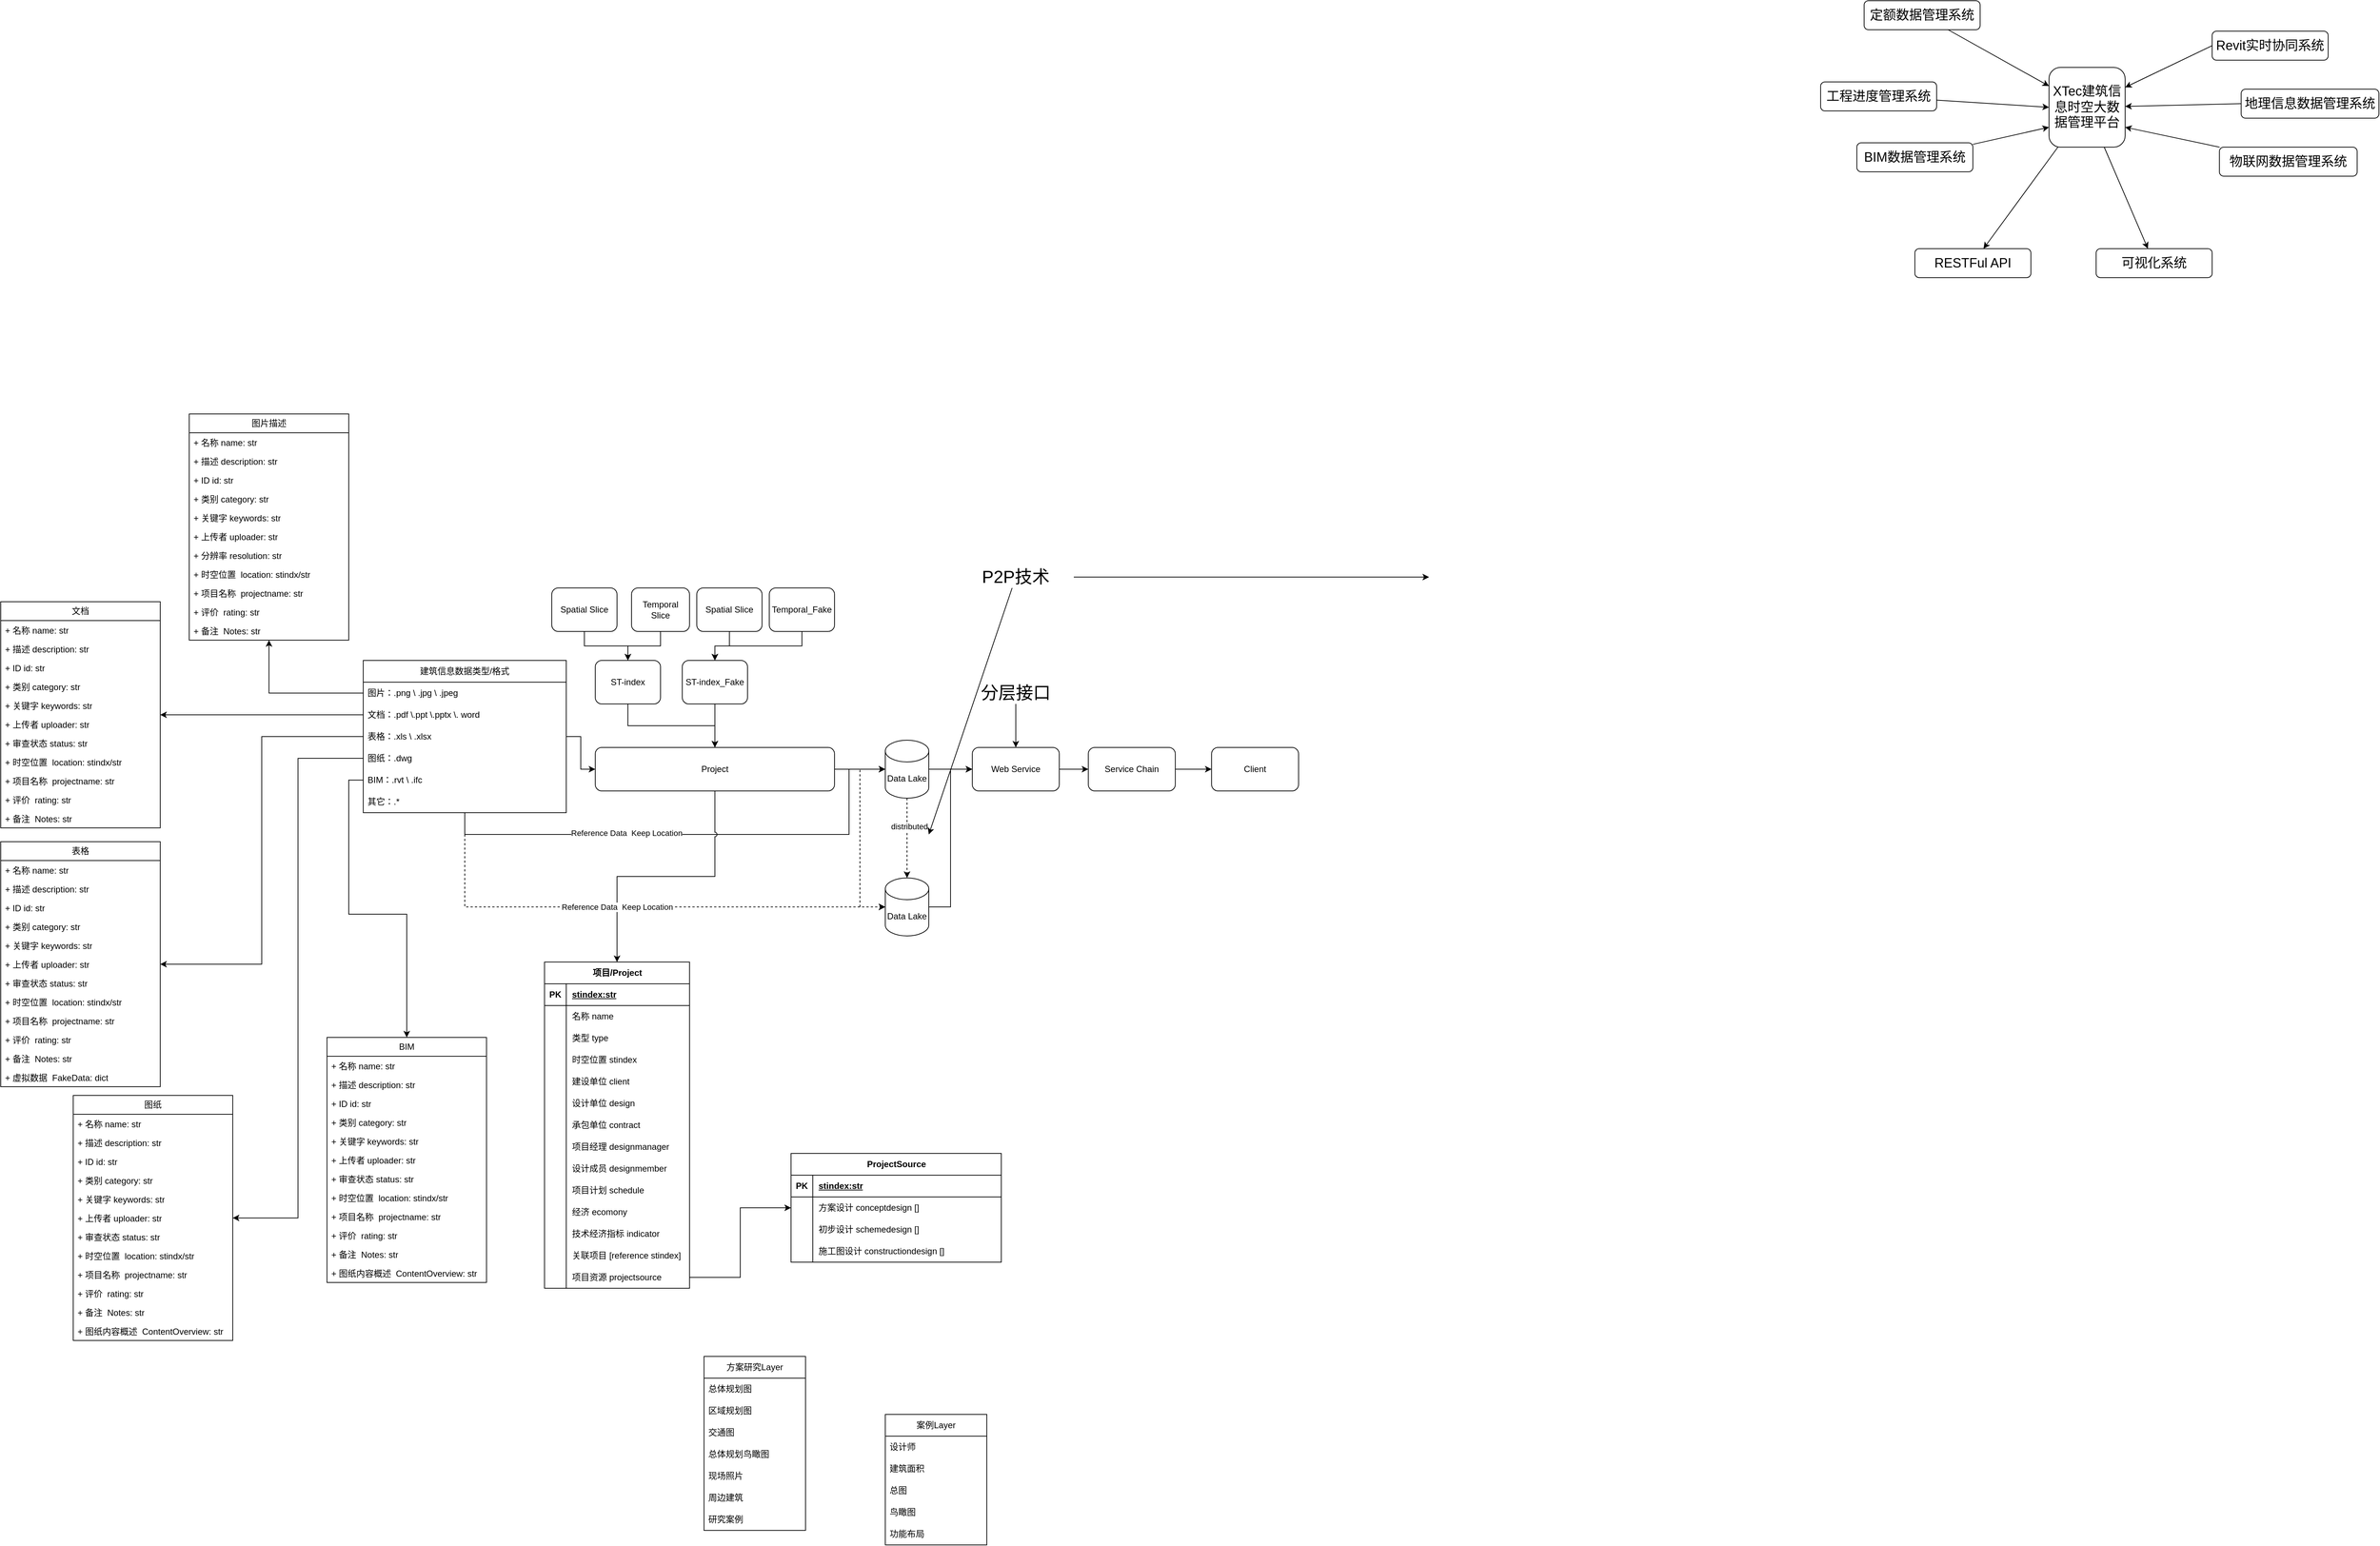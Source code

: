 <mxfile version="27.0.5">
  <diagram id="kzi67lXi-NrXoAS8o9gu" name="第 1 页">
    <mxGraphModel dx="2701" dy="1455" grid="1" gridSize="10" guides="1" tooltips="1" connect="1" arrows="1" fold="1" page="0" pageScale="1" pageWidth="1169" pageHeight="827" math="0" shadow="0">
      <root>
        <mxCell id="0" />
        <mxCell id="1" parent="0" />
        <mxCell id="nltCtTxTrXQfKwKJxCPT-16" style="rounded=0;orthogonalLoop=1;jettySize=auto;html=1;" parent="1" source="nltCtTxTrXQfKwKJxCPT-1" target="nltCtTxTrXQfKwKJxCPT-15" edge="1">
          <mxGeometry relative="1" as="geometry" />
        </mxCell>
        <mxCell id="nltCtTxTrXQfKwKJxCPT-20" style="rounded=0;orthogonalLoop=1;jettySize=auto;html=1;" parent="1" source="nltCtTxTrXQfKwKJxCPT-1" target="nltCtTxTrXQfKwKJxCPT-19" edge="1">
          <mxGeometry relative="1" as="geometry" />
        </mxCell>
        <mxCell id="nltCtTxTrXQfKwKJxCPT-1" value="&lt;font style=&quot;font-size: 18px;&quot;&gt;XTec建筑信息时空大数据管理平台&lt;/font&gt;" style="rounded=1;whiteSpace=wrap;html=1;" parent="1" vertex="1">
          <mxGeometry x="2405" y="-18" width="105" height="110" as="geometry" />
        </mxCell>
        <mxCell id="nltCtTxTrXQfKwKJxCPT-3" style="rounded=0;orthogonalLoop=1;jettySize=auto;html=1;exitX=0;exitY=0.5;exitDx=0;exitDy=0;entryX=1;entryY=0.25;entryDx=0;entryDy=0;" parent="1" source="nltCtTxTrXQfKwKJxCPT-2" target="nltCtTxTrXQfKwKJxCPT-1" edge="1">
          <mxGeometry relative="1" as="geometry" />
        </mxCell>
        <mxCell id="nltCtTxTrXQfKwKJxCPT-2" value="&lt;div style=&quot;font-size: 18px;&quot;&gt;&lt;font style=&quot;font-size: 18px;&quot;&gt;Revit实时协同系统&lt;/font&gt;&lt;/div&gt;" style="rounded=1;whiteSpace=wrap;html=1;" parent="1" vertex="1">
          <mxGeometry x="2630" y="-68" width="160" height="40" as="geometry" />
        </mxCell>
        <mxCell id="nltCtTxTrXQfKwKJxCPT-5" style="rounded=0;orthogonalLoop=1;jettySize=auto;html=1;" parent="1" source="nltCtTxTrXQfKwKJxCPT-4" target="nltCtTxTrXQfKwKJxCPT-1" edge="1">
          <mxGeometry relative="1" as="geometry">
            <mxPoint x="2380" y="12" as="targetPoint" />
          </mxGeometry>
        </mxCell>
        <mxCell id="nltCtTxTrXQfKwKJxCPT-4" value="&lt;div style=&quot;font-size: 18px;&quot;&gt;定额数据管理系统&lt;/div&gt;" style="rounded=1;whiteSpace=wrap;html=1;" parent="1" vertex="1">
          <mxGeometry x="2150" y="-110" width="160" height="40" as="geometry" />
        </mxCell>
        <mxCell id="nltCtTxTrXQfKwKJxCPT-7" style="rounded=0;orthogonalLoop=1;jettySize=auto;html=1;entryX=0;entryY=0.5;entryDx=0;entryDy=0;" parent="1" source="nltCtTxTrXQfKwKJxCPT-6" target="nltCtTxTrXQfKwKJxCPT-1" edge="1">
          <mxGeometry relative="1" as="geometry" />
        </mxCell>
        <mxCell id="nltCtTxTrXQfKwKJxCPT-6" value="&lt;font style=&quot;font-size: 18px;&quot;&gt;工程进度管理系统&lt;/font&gt;" style="rounded=1;whiteSpace=wrap;html=1;" parent="1" vertex="1">
          <mxGeometry x="2090" y="2" width="160" height="40" as="geometry" />
        </mxCell>
        <mxCell id="nltCtTxTrXQfKwKJxCPT-13" style="rounded=0;orthogonalLoop=1;jettySize=auto;html=1;entryX=0;entryY=0.75;entryDx=0;entryDy=0;" parent="1" source="nltCtTxTrXQfKwKJxCPT-8" target="nltCtTxTrXQfKwKJxCPT-1" edge="1">
          <mxGeometry relative="1" as="geometry" />
        </mxCell>
        <mxCell id="nltCtTxTrXQfKwKJxCPT-8" value="&lt;font style=&quot;font-size: 18px;&quot;&gt;BIM数据管理系统&lt;/font&gt;" style="rounded=1;whiteSpace=wrap;html=1;" parent="1" vertex="1">
          <mxGeometry x="2140" y="86" width="160" height="40" as="geometry" />
        </mxCell>
        <mxCell id="nltCtTxTrXQfKwKJxCPT-12" style="rounded=0;orthogonalLoop=1;jettySize=auto;html=1;exitX=0;exitY=0.5;exitDx=0;exitDy=0;" parent="1" source="nltCtTxTrXQfKwKJxCPT-11" target="nltCtTxTrXQfKwKJxCPT-1" edge="1">
          <mxGeometry relative="1" as="geometry" />
        </mxCell>
        <mxCell id="nltCtTxTrXQfKwKJxCPT-11" value="&lt;font style=&quot;font-size: 18px;&quot;&gt;地理信息数据管理系统&lt;/font&gt;" style="rounded=1;whiteSpace=wrap;html=1;" parent="1" vertex="1">
          <mxGeometry x="2670" y="12" width="190" height="40" as="geometry" />
        </mxCell>
        <mxCell id="nltCtTxTrXQfKwKJxCPT-15" value="&lt;font style=&quot;font-size: 18px;&quot;&gt;RESTFul API&lt;/font&gt;" style="rounded=1;whiteSpace=wrap;html=1;" parent="1" vertex="1">
          <mxGeometry x="2220" y="232" width="160" height="40" as="geometry" />
        </mxCell>
        <mxCell id="nltCtTxTrXQfKwKJxCPT-18" style="rounded=0;orthogonalLoop=1;jettySize=auto;html=1;entryX=1;entryY=0.75;entryDx=0;entryDy=0;" parent="1" source="nltCtTxTrXQfKwKJxCPT-17" target="nltCtTxTrXQfKwKJxCPT-1" edge="1">
          <mxGeometry relative="1" as="geometry" />
        </mxCell>
        <mxCell id="nltCtTxTrXQfKwKJxCPT-17" value="&lt;font style=&quot;font-size: 18px;&quot;&gt;物联网数据管理系统&lt;/font&gt;" style="rounded=1;whiteSpace=wrap;html=1;" parent="1" vertex="1">
          <mxGeometry x="2640" y="92" width="190" height="40" as="geometry" />
        </mxCell>
        <mxCell id="nltCtTxTrXQfKwKJxCPT-19" value="&lt;font style=&quot;font-size: 18px;&quot;&gt;可视化系统&lt;/font&gt;" style="rounded=1;whiteSpace=wrap;html=1;" parent="1" vertex="1">
          <mxGeometry x="2470" y="232" width="160" height="40" as="geometry" />
        </mxCell>
        <mxCell id="k4bysfWG0cwB1rlPcwAL-10" style="edgeStyle=orthogonalEdgeStyle;rounded=0;orthogonalLoop=1;jettySize=auto;html=1;" parent="1" source="k4bysfWG0cwB1rlPcwAL-3" target="k4bysfWG0cwB1rlPcwAL-9" edge="1">
          <mxGeometry relative="1" as="geometry" />
        </mxCell>
        <mxCell id="k4bysfWG0cwB1rlPcwAL-27" style="edgeStyle=orthogonalEdgeStyle;rounded=0;orthogonalLoop=1;jettySize=auto;html=1;entryX=0;entryY=0.5;entryDx=0;entryDy=0;entryPerimeter=0;" parent="1" source="k4bysfWG0cwB1rlPcwAL-3" target="k4bysfWG0cwB1rlPcwAL-24" edge="1">
          <mxGeometry relative="1" as="geometry">
            <mxPoint x="850" y="1230" as="targetPoint" />
            <Array as="points">
              <mxPoint x="220" y="1040" />
              <mxPoint x="750" y="1040" />
              <mxPoint x="750" y="950" />
            </Array>
          </mxGeometry>
        </mxCell>
        <mxCell id="k4bysfWG0cwB1rlPcwAL-28" value="&lt;div&gt;Reference Data&amp;nbsp; Keep Location&lt;/div&gt;" style="edgeLabel;html=1;align=center;verticalAlign=middle;resizable=0;points=[];" parent="k4bysfWG0cwB1rlPcwAL-27" vertex="1" connectable="0">
          <mxGeometry x="-0.278" y="2" relative="1" as="geometry">
            <mxPoint as="offset" />
          </mxGeometry>
        </mxCell>
        <mxCell id="k4bysfWG0cwB1rlPcwAL-42" style="edgeStyle=orthogonalEdgeStyle;rounded=0;orthogonalLoop=1;jettySize=auto;html=1;entryX=0;entryY=0.5;entryDx=0;entryDy=0;entryPerimeter=0;dashed=1;" parent="1" source="k4bysfWG0cwB1rlPcwAL-3" target="k4bysfWG0cwB1rlPcwAL-37" edge="1">
          <mxGeometry relative="1" as="geometry">
            <mxPoint x="690" y="1150" as="targetPoint" />
            <Array as="points">
              <mxPoint x="220" y="1140" />
            </Array>
          </mxGeometry>
        </mxCell>
        <mxCell id="k4bysfWG0cwB1rlPcwAL-3" value="建筑信息数据类型/格式" style="swimlane;fontStyle=0;childLayout=stackLayout;horizontal=1;startSize=30;horizontalStack=0;resizeParent=1;resizeParentMax=0;resizeLast=0;collapsible=1;marginBottom=0;whiteSpace=wrap;html=1;" parent="1" vertex="1">
          <mxGeometry x="80" y="800" width="280" height="210" as="geometry" />
        </mxCell>
        <mxCell id="k4bysfWG0cwB1rlPcwAL-4" value="图片：.png \ .jpg \ .jpeg" style="text;strokeColor=none;fillColor=none;align=left;verticalAlign=middle;spacingLeft=4;spacingRight=4;overflow=hidden;points=[[0,0.5],[1,0.5]];portConstraint=eastwest;rotatable=0;whiteSpace=wrap;html=1;" parent="k4bysfWG0cwB1rlPcwAL-3" vertex="1">
          <mxGeometry y="30" width="280" height="30" as="geometry" />
        </mxCell>
        <mxCell id="k4bysfWG0cwB1rlPcwAL-5" value="&lt;div&gt;文档：.pdf \.ppt \.pptx \. word&lt;/div&gt;" style="text;strokeColor=none;fillColor=none;align=left;verticalAlign=middle;spacingLeft=4;spacingRight=4;overflow=hidden;points=[[0,0.5],[1,0.5]];portConstraint=eastwest;rotatable=0;whiteSpace=wrap;html=1;" parent="k4bysfWG0cwB1rlPcwAL-3" vertex="1">
          <mxGeometry y="60" width="280" height="30" as="geometry" />
        </mxCell>
        <mxCell id="k4bysfWG0cwB1rlPcwAL-6" value="表格：.xls \ .xlsx" style="text;strokeColor=none;fillColor=none;align=left;verticalAlign=middle;spacingLeft=4;spacingRight=4;overflow=hidden;points=[[0,0.5],[1,0.5]];portConstraint=eastwest;rotatable=0;whiteSpace=wrap;html=1;" parent="k4bysfWG0cwB1rlPcwAL-3" vertex="1">
          <mxGeometry y="90" width="280" height="30" as="geometry" />
        </mxCell>
        <mxCell id="k4bysfWG0cwB1rlPcwAL-8" value="图纸：.dwg" style="text;strokeColor=none;fillColor=none;align=left;verticalAlign=middle;spacingLeft=4;spacingRight=4;overflow=hidden;points=[[0,0.5],[1,0.5]];portConstraint=eastwest;rotatable=0;whiteSpace=wrap;html=1;" parent="k4bysfWG0cwB1rlPcwAL-3" vertex="1">
          <mxGeometry y="120" width="280" height="30" as="geometry" />
        </mxCell>
        <mxCell id="k4bysfWG0cwB1rlPcwAL-7" value="BIM：.rvt \ .ifc" style="text;strokeColor=none;fillColor=none;align=left;verticalAlign=middle;spacingLeft=4;spacingRight=4;overflow=hidden;points=[[0,0.5],[1,0.5]];portConstraint=eastwest;rotatable=0;whiteSpace=wrap;html=1;" parent="k4bysfWG0cwB1rlPcwAL-3" vertex="1">
          <mxGeometry y="150" width="280" height="30" as="geometry" />
        </mxCell>
        <mxCell id="B6ag2zjZWW22Zz8-JqLK-8" value="其它：.*" style="text;strokeColor=none;fillColor=none;align=left;verticalAlign=middle;spacingLeft=4;spacingRight=4;overflow=hidden;points=[[0,0.5],[1,0.5]];portConstraint=eastwest;rotatable=0;whiteSpace=wrap;html=1;" parent="k4bysfWG0cwB1rlPcwAL-3" vertex="1">
          <mxGeometry y="180" width="280" height="30" as="geometry" />
        </mxCell>
        <mxCell id="k4bysfWG0cwB1rlPcwAL-25" style="edgeStyle=orthogonalEdgeStyle;rounded=0;orthogonalLoop=1;jettySize=auto;html=1;" parent="1" source="k4bysfWG0cwB1rlPcwAL-9" target="k4bysfWG0cwB1rlPcwAL-24" edge="1">
          <mxGeometry relative="1" as="geometry" />
        </mxCell>
        <mxCell id="k4bysfWG0cwB1rlPcwAL-132" style="edgeStyle=orthogonalEdgeStyle;rounded=0;orthogonalLoop=1;jettySize=auto;html=1;entryX=0.5;entryY=0;entryDx=0;entryDy=0;jumpStyle=arc;" parent="1" source="k4bysfWG0cwB1rlPcwAL-9" target="k4bysfWG0cwB1rlPcwAL-119" edge="1">
          <mxGeometry relative="1" as="geometry" />
        </mxCell>
        <mxCell id="k4bysfWG0cwB1rlPcwAL-9" value="Project" style="rounded=1;whiteSpace=wrap;html=1;" parent="1" vertex="1">
          <mxGeometry x="400" y="920" width="330" height="60" as="geometry" />
        </mxCell>
        <mxCell id="k4bysfWG0cwB1rlPcwAL-12" value="" style="edgeStyle=orthogonalEdgeStyle;rounded=0;orthogonalLoop=1;jettySize=auto;html=1;" parent="1" source="k4bysfWG0cwB1rlPcwAL-11" target="k4bysfWG0cwB1rlPcwAL-9" edge="1">
          <mxGeometry relative="1" as="geometry" />
        </mxCell>
        <mxCell id="k4bysfWG0cwB1rlPcwAL-11" value="ST-index" style="rounded=1;whiteSpace=wrap;html=1;" parent="1" vertex="1">
          <mxGeometry x="400" y="800" width="90" height="60" as="geometry" />
        </mxCell>
        <mxCell id="k4bysfWG0cwB1rlPcwAL-14" style="edgeStyle=orthogonalEdgeStyle;rounded=0;orthogonalLoop=1;jettySize=auto;html=1;" parent="1" source="k4bysfWG0cwB1rlPcwAL-13" target="k4bysfWG0cwB1rlPcwAL-9" edge="1">
          <mxGeometry relative="1" as="geometry" />
        </mxCell>
        <mxCell id="k4bysfWG0cwB1rlPcwAL-13" value="ST-index_Fake" style="rounded=1;whiteSpace=wrap;html=1;" parent="1" vertex="1">
          <mxGeometry x="520" y="800" width="90" height="60" as="geometry" />
        </mxCell>
        <mxCell id="k4bysfWG0cwB1rlPcwAL-17" style="edgeStyle=orthogonalEdgeStyle;rounded=0;orthogonalLoop=1;jettySize=auto;html=1;" parent="1" source="k4bysfWG0cwB1rlPcwAL-15" target="k4bysfWG0cwB1rlPcwAL-11" edge="1">
          <mxGeometry relative="1" as="geometry" />
        </mxCell>
        <mxCell id="k4bysfWG0cwB1rlPcwAL-15" value="Spatial Slice" style="rounded=1;whiteSpace=wrap;html=1;" parent="1" vertex="1">
          <mxGeometry x="340" y="700" width="90" height="60" as="geometry" />
        </mxCell>
        <mxCell id="k4bysfWG0cwB1rlPcwAL-19" style="edgeStyle=orthogonalEdgeStyle;rounded=0;orthogonalLoop=1;jettySize=auto;html=1;" parent="1" source="k4bysfWG0cwB1rlPcwAL-16" target="k4bysfWG0cwB1rlPcwAL-11" edge="1">
          <mxGeometry relative="1" as="geometry" />
        </mxCell>
        <mxCell id="k4bysfWG0cwB1rlPcwAL-16" value="Temporal Slice" style="rounded=1;whiteSpace=wrap;html=1;" parent="1" vertex="1">
          <mxGeometry x="450" y="700" width="80" height="60" as="geometry" />
        </mxCell>
        <mxCell id="k4bysfWG0cwB1rlPcwAL-21" style="edgeStyle=orthogonalEdgeStyle;rounded=0;orthogonalLoop=1;jettySize=auto;html=1;" parent="1" source="k4bysfWG0cwB1rlPcwAL-20" target="k4bysfWG0cwB1rlPcwAL-13" edge="1">
          <mxGeometry relative="1" as="geometry" />
        </mxCell>
        <mxCell id="k4bysfWG0cwB1rlPcwAL-20" value="Spatial Slice" style="rounded=1;whiteSpace=wrap;html=1;" parent="1" vertex="1">
          <mxGeometry x="540" y="700" width="90" height="60" as="geometry" />
        </mxCell>
        <mxCell id="k4bysfWG0cwB1rlPcwAL-23" style="edgeStyle=orthogonalEdgeStyle;rounded=0;orthogonalLoop=1;jettySize=auto;html=1;exitX=0.5;exitY=1;exitDx=0;exitDy=0;" parent="1" source="k4bysfWG0cwB1rlPcwAL-22" target="k4bysfWG0cwB1rlPcwAL-13" edge="1">
          <mxGeometry relative="1" as="geometry" />
        </mxCell>
        <mxCell id="k4bysfWG0cwB1rlPcwAL-22" value="Temporal_Fake" style="rounded=1;whiteSpace=wrap;html=1;" parent="1" vertex="1">
          <mxGeometry x="640" y="700" width="90" height="60" as="geometry" />
        </mxCell>
        <mxCell id="k4bysfWG0cwB1rlPcwAL-30" style="edgeStyle=orthogonalEdgeStyle;rounded=0;orthogonalLoop=1;jettySize=auto;html=1;" parent="1" source="k4bysfWG0cwB1rlPcwAL-24" target="k4bysfWG0cwB1rlPcwAL-29" edge="1">
          <mxGeometry relative="1" as="geometry" />
        </mxCell>
        <mxCell id="k4bysfWG0cwB1rlPcwAL-38" style="edgeStyle=orthogonalEdgeStyle;rounded=0;orthogonalLoop=1;jettySize=auto;html=1;dashed=1;" parent="1" source="k4bysfWG0cwB1rlPcwAL-24" target="k4bysfWG0cwB1rlPcwAL-37" edge="1">
          <mxGeometry relative="1" as="geometry" />
        </mxCell>
        <mxCell id="k4bysfWG0cwB1rlPcwAL-39" value="distributed" style="edgeLabel;html=1;align=center;verticalAlign=middle;resizable=0;points=[];" parent="k4bysfWG0cwB1rlPcwAL-38" vertex="1" connectable="0">
          <mxGeometry x="-0.297" y="3" relative="1" as="geometry">
            <mxPoint as="offset" />
          </mxGeometry>
        </mxCell>
        <mxCell id="k4bysfWG0cwB1rlPcwAL-24" value="Data Lake" style="shape=cylinder3;whiteSpace=wrap;html=1;boundedLbl=1;backgroundOutline=1;size=15;" parent="1" vertex="1">
          <mxGeometry x="800" y="910" width="60" height="80" as="geometry" />
        </mxCell>
        <mxCell id="k4bysfWG0cwB1rlPcwAL-32" style="edgeStyle=orthogonalEdgeStyle;rounded=0;orthogonalLoop=1;jettySize=auto;html=1;" parent="1" source="k4bysfWG0cwB1rlPcwAL-29" target="k4bysfWG0cwB1rlPcwAL-31" edge="1">
          <mxGeometry relative="1" as="geometry" />
        </mxCell>
        <mxCell id="k4bysfWG0cwB1rlPcwAL-29" value="Web Service" style="rounded=1;whiteSpace=wrap;html=1;" parent="1" vertex="1">
          <mxGeometry x="920" y="920" width="120" height="60" as="geometry" />
        </mxCell>
        <mxCell id="k4bysfWG0cwB1rlPcwAL-34" style="edgeStyle=orthogonalEdgeStyle;rounded=0;orthogonalLoop=1;jettySize=auto;html=1;entryX=0;entryY=0.5;entryDx=0;entryDy=0;" parent="1" source="k4bysfWG0cwB1rlPcwAL-31" target="k4bysfWG0cwB1rlPcwAL-33" edge="1">
          <mxGeometry relative="1" as="geometry" />
        </mxCell>
        <mxCell id="k4bysfWG0cwB1rlPcwAL-31" value="Service Chain" style="rounded=1;whiteSpace=wrap;html=1;" parent="1" vertex="1">
          <mxGeometry x="1080" y="920" width="120" height="60" as="geometry" />
        </mxCell>
        <mxCell id="k4bysfWG0cwB1rlPcwAL-33" value="Client" style="rounded=1;whiteSpace=wrap;html=1;" parent="1" vertex="1">
          <mxGeometry x="1250" y="920" width="120" height="60" as="geometry" />
        </mxCell>
        <mxCell id="k4bysfWG0cwB1rlPcwAL-40" style="edgeStyle=orthogonalEdgeStyle;rounded=0;orthogonalLoop=1;jettySize=auto;html=1;entryX=0;entryY=0.5;entryDx=0;entryDy=0;" parent="1" source="k4bysfWG0cwB1rlPcwAL-37" target="k4bysfWG0cwB1rlPcwAL-29" edge="1">
          <mxGeometry relative="1" as="geometry" />
        </mxCell>
        <mxCell id="k4bysfWG0cwB1rlPcwAL-37" value="Data Lake" style="shape=cylinder3;whiteSpace=wrap;html=1;boundedLbl=1;backgroundOutline=1;size=15;" parent="1" vertex="1">
          <mxGeometry x="800" y="1100" width="60" height="80" as="geometry" />
        </mxCell>
        <mxCell id="k4bysfWG0cwB1rlPcwAL-41" style="edgeStyle=orthogonalEdgeStyle;rounded=0;orthogonalLoop=1;jettySize=auto;html=1;entryX=0;entryY=0.5;entryDx=0;entryDy=0;entryPerimeter=0;dashed=1;" parent="1" source="k4bysfWG0cwB1rlPcwAL-9" target="k4bysfWG0cwB1rlPcwAL-37" edge="1">
          <mxGeometry relative="1" as="geometry" />
        </mxCell>
        <mxCell id="k4bysfWG0cwB1rlPcwAL-43" value="&lt;div&gt;Reference Data&amp;nbsp; Keep Location&lt;/div&gt;" style="edgeLabel;html=1;align=center;verticalAlign=middle;resizable=0;points=[];" parent="1" vertex="1" connectable="0">
          <mxGeometry x="430.003" y="1140" as="geometry" />
        </mxCell>
        <mxCell id="k4bysfWG0cwB1rlPcwAL-45" value="图片描述" style="swimlane;fontStyle=0;childLayout=stackLayout;horizontal=1;startSize=26;fillColor=none;horizontalStack=0;resizeParent=1;resizeParentMax=0;resizeLast=0;collapsible=1;marginBottom=0;whiteSpace=wrap;html=1;" parent="1" vertex="1">
          <mxGeometry x="-160" y="460" width="220" height="312" as="geometry" />
        </mxCell>
        <mxCell id="k4bysfWG0cwB1rlPcwAL-46" value="+ 名称 name: str" style="text;strokeColor=none;fillColor=none;align=left;verticalAlign=top;spacingLeft=4;spacingRight=4;overflow=hidden;rotatable=0;points=[[0,0.5],[1,0.5]];portConstraint=eastwest;whiteSpace=wrap;html=1;" parent="k4bysfWG0cwB1rlPcwAL-45" vertex="1">
          <mxGeometry y="26" width="220" height="26" as="geometry" />
        </mxCell>
        <mxCell id="k4bysfWG0cwB1rlPcwAL-47" value="&lt;div&gt;+ 描述 description: str&lt;/div&gt;&lt;div&gt;&lt;br&gt;&lt;/div&gt;" style="text;strokeColor=none;fillColor=none;align=left;verticalAlign=top;spacingLeft=4;spacingRight=4;overflow=hidden;rotatable=0;points=[[0,0.5],[1,0.5]];portConstraint=eastwest;whiteSpace=wrap;html=1;" parent="k4bysfWG0cwB1rlPcwAL-45" vertex="1">
          <mxGeometry y="52" width="220" height="26" as="geometry" />
        </mxCell>
        <mxCell id="k4bysfWG0cwB1rlPcwAL-48" value="+ ID id: str" style="text;strokeColor=none;fillColor=none;align=left;verticalAlign=top;spacingLeft=4;spacingRight=4;overflow=hidden;rotatable=0;points=[[0,0.5],[1,0.5]];portConstraint=eastwest;whiteSpace=wrap;html=1;" parent="k4bysfWG0cwB1rlPcwAL-45" vertex="1">
          <mxGeometry y="78" width="220" height="26" as="geometry" />
        </mxCell>
        <mxCell id="k4bysfWG0cwB1rlPcwAL-52" value="+ 类别 category: str" style="text;strokeColor=none;fillColor=none;align=left;verticalAlign=top;spacingLeft=4;spacingRight=4;overflow=hidden;rotatable=0;points=[[0,0.5],[1,0.5]];portConstraint=eastwest;whiteSpace=wrap;html=1;" parent="k4bysfWG0cwB1rlPcwAL-45" vertex="1">
          <mxGeometry y="104" width="220" height="26" as="geometry" />
        </mxCell>
        <mxCell id="k4bysfWG0cwB1rlPcwAL-53" value="+ 关键字 keywords: str" style="text;strokeColor=none;fillColor=none;align=left;verticalAlign=top;spacingLeft=4;spacingRight=4;overflow=hidden;rotatable=0;points=[[0,0.5],[1,0.5]];portConstraint=eastwest;whiteSpace=wrap;html=1;" parent="k4bysfWG0cwB1rlPcwAL-45" vertex="1">
          <mxGeometry y="130" width="220" height="26" as="geometry" />
        </mxCell>
        <mxCell id="k4bysfWG0cwB1rlPcwAL-57" value="+ 上传者 uploader: str" style="text;strokeColor=none;fillColor=none;align=left;verticalAlign=top;spacingLeft=4;spacingRight=4;overflow=hidden;rotatable=0;points=[[0,0.5],[1,0.5]];portConstraint=eastwest;whiteSpace=wrap;html=1;" parent="k4bysfWG0cwB1rlPcwAL-45" vertex="1">
          <mxGeometry y="156" width="220" height="26" as="geometry" />
        </mxCell>
        <mxCell id="k4bysfWG0cwB1rlPcwAL-58" value="+ 分辨率 resolution: str" style="text;strokeColor=none;fillColor=none;align=left;verticalAlign=top;spacingLeft=4;spacingRight=4;overflow=hidden;rotatable=0;points=[[0,0.5],[1,0.5]];portConstraint=eastwest;whiteSpace=wrap;html=1;" parent="k4bysfWG0cwB1rlPcwAL-45" vertex="1">
          <mxGeometry y="182" width="220" height="26" as="geometry" />
        </mxCell>
        <mxCell id="k4bysfWG0cwB1rlPcwAL-59" value="+ 时空位置&amp;nbsp; location: stindx/str" style="text;strokeColor=none;fillColor=none;align=left;verticalAlign=top;spacingLeft=4;spacingRight=4;overflow=hidden;rotatable=0;points=[[0,0.5],[1,0.5]];portConstraint=eastwest;whiteSpace=wrap;html=1;" parent="k4bysfWG0cwB1rlPcwAL-45" vertex="1">
          <mxGeometry y="208" width="220" height="26" as="geometry" />
        </mxCell>
        <mxCell id="k4bysfWG0cwB1rlPcwAL-60" value="+ 项目名称&amp;nbsp; projectname: str" style="text;strokeColor=none;fillColor=none;align=left;verticalAlign=top;spacingLeft=4;spacingRight=4;overflow=hidden;rotatable=0;points=[[0,0.5],[1,0.5]];portConstraint=eastwest;whiteSpace=wrap;html=1;" parent="k4bysfWG0cwB1rlPcwAL-45" vertex="1">
          <mxGeometry y="234" width="220" height="26" as="geometry" />
        </mxCell>
        <mxCell id="k4bysfWG0cwB1rlPcwAL-61" value="+ 评价&amp;nbsp; rating: str" style="text;strokeColor=none;fillColor=none;align=left;verticalAlign=top;spacingLeft=4;spacingRight=4;overflow=hidden;rotatable=0;points=[[0,0.5],[1,0.5]];portConstraint=eastwest;whiteSpace=wrap;html=1;" parent="k4bysfWG0cwB1rlPcwAL-45" vertex="1">
          <mxGeometry y="260" width="220" height="26" as="geometry" />
        </mxCell>
        <mxCell id="k4bysfWG0cwB1rlPcwAL-62" value="+ 备注&amp;nbsp; Notes: str" style="text;strokeColor=none;fillColor=none;align=left;verticalAlign=top;spacingLeft=4;spacingRight=4;overflow=hidden;rotatable=0;points=[[0,0.5],[1,0.5]];portConstraint=eastwest;whiteSpace=wrap;html=1;" parent="k4bysfWG0cwB1rlPcwAL-45" vertex="1">
          <mxGeometry y="286" width="220" height="26" as="geometry" />
        </mxCell>
        <mxCell id="k4bysfWG0cwB1rlPcwAL-49" style="edgeStyle=orthogonalEdgeStyle;rounded=0;orthogonalLoop=1;jettySize=auto;html=1;" parent="1" source="k4bysfWG0cwB1rlPcwAL-4" target="k4bysfWG0cwB1rlPcwAL-45" edge="1">
          <mxGeometry relative="1" as="geometry" />
        </mxCell>
        <mxCell id="k4bysfWG0cwB1rlPcwAL-63" value="文档" style="swimlane;fontStyle=0;childLayout=stackLayout;horizontal=1;startSize=26;fillColor=none;horizontalStack=0;resizeParent=1;resizeParentMax=0;resizeLast=0;collapsible=1;marginBottom=0;whiteSpace=wrap;html=1;" parent="1" vertex="1">
          <mxGeometry x="-420" y="719" width="220" height="312" as="geometry" />
        </mxCell>
        <mxCell id="k4bysfWG0cwB1rlPcwAL-64" value="+ 名称 name: str" style="text;strokeColor=none;fillColor=none;align=left;verticalAlign=top;spacingLeft=4;spacingRight=4;overflow=hidden;rotatable=0;points=[[0,0.5],[1,0.5]];portConstraint=eastwest;whiteSpace=wrap;html=1;" parent="k4bysfWG0cwB1rlPcwAL-63" vertex="1">
          <mxGeometry y="26" width="220" height="26" as="geometry" />
        </mxCell>
        <mxCell id="k4bysfWG0cwB1rlPcwAL-65" value="&lt;div&gt;+ 描述 description: str&lt;/div&gt;&lt;div&gt;&lt;br&gt;&lt;/div&gt;" style="text;strokeColor=none;fillColor=none;align=left;verticalAlign=top;spacingLeft=4;spacingRight=4;overflow=hidden;rotatable=0;points=[[0,0.5],[1,0.5]];portConstraint=eastwest;whiteSpace=wrap;html=1;" parent="k4bysfWG0cwB1rlPcwAL-63" vertex="1">
          <mxGeometry y="52" width="220" height="26" as="geometry" />
        </mxCell>
        <mxCell id="k4bysfWG0cwB1rlPcwAL-66" value="+ ID id: str" style="text;strokeColor=none;fillColor=none;align=left;verticalAlign=top;spacingLeft=4;spacingRight=4;overflow=hidden;rotatable=0;points=[[0,0.5],[1,0.5]];portConstraint=eastwest;whiteSpace=wrap;html=1;" parent="k4bysfWG0cwB1rlPcwAL-63" vertex="1">
          <mxGeometry y="78" width="220" height="26" as="geometry" />
        </mxCell>
        <mxCell id="k4bysfWG0cwB1rlPcwAL-67" value="+ 类别 category: str" style="text;strokeColor=none;fillColor=none;align=left;verticalAlign=top;spacingLeft=4;spacingRight=4;overflow=hidden;rotatable=0;points=[[0,0.5],[1,0.5]];portConstraint=eastwest;whiteSpace=wrap;html=1;" parent="k4bysfWG0cwB1rlPcwAL-63" vertex="1">
          <mxGeometry y="104" width="220" height="26" as="geometry" />
        </mxCell>
        <mxCell id="k4bysfWG0cwB1rlPcwAL-68" value="+ 关键字 keywords: str" style="text;strokeColor=none;fillColor=none;align=left;verticalAlign=top;spacingLeft=4;spacingRight=4;overflow=hidden;rotatable=0;points=[[0,0.5],[1,0.5]];portConstraint=eastwest;whiteSpace=wrap;html=1;" parent="k4bysfWG0cwB1rlPcwAL-63" vertex="1">
          <mxGeometry y="130" width="220" height="26" as="geometry" />
        </mxCell>
        <mxCell id="k4bysfWG0cwB1rlPcwAL-69" value="+ 上传者 uploader: str" style="text;strokeColor=none;fillColor=none;align=left;verticalAlign=top;spacingLeft=4;spacingRight=4;overflow=hidden;rotatable=0;points=[[0,0.5],[1,0.5]];portConstraint=eastwest;whiteSpace=wrap;html=1;" parent="k4bysfWG0cwB1rlPcwAL-63" vertex="1">
          <mxGeometry y="156" width="220" height="26" as="geometry" />
        </mxCell>
        <mxCell id="k4bysfWG0cwB1rlPcwAL-70" value="+ 审查状态 status: str" style="text;strokeColor=none;fillColor=none;align=left;verticalAlign=top;spacingLeft=4;spacingRight=4;overflow=hidden;rotatable=0;points=[[0,0.5],[1,0.5]];portConstraint=eastwest;whiteSpace=wrap;html=1;" parent="k4bysfWG0cwB1rlPcwAL-63" vertex="1">
          <mxGeometry y="182" width="220" height="26" as="geometry" />
        </mxCell>
        <mxCell id="k4bysfWG0cwB1rlPcwAL-71" value="+ 时空位置&amp;nbsp; location: stindx/str" style="text;strokeColor=none;fillColor=none;align=left;verticalAlign=top;spacingLeft=4;spacingRight=4;overflow=hidden;rotatable=0;points=[[0,0.5],[1,0.5]];portConstraint=eastwest;whiteSpace=wrap;html=1;" parent="k4bysfWG0cwB1rlPcwAL-63" vertex="1">
          <mxGeometry y="208" width="220" height="26" as="geometry" />
        </mxCell>
        <mxCell id="k4bysfWG0cwB1rlPcwAL-72" value="+ 项目名称&amp;nbsp; projectname: str" style="text;strokeColor=none;fillColor=none;align=left;verticalAlign=top;spacingLeft=4;spacingRight=4;overflow=hidden;rotatable=0;points=[[0,0.5],[1,0.5]];portConstraint=eastwest;whiteSpace=wrap;html=1;" parent="k4bysfWG0cwB1rlPcwAL-63" vertex="1">
          <mxGeometry y="234" width="220" height="26" as="geometry" />
        </mxCell>
        <mxCell id="k4bysfWG0cwB1rlPcwAL-73" value="+ 评价&amp;nbsp; rating: str" style="text;strokeColor=none;fillColor=none;align=left;verticalAlign=top;spacingLeft=4;spacingRight=4;overflow=hidden;rotatable=0;points=[[0,0.5],[1,0.5]];portConstraint=eastwest;whiteSpace=wrap;html=1;" parent="k4bysfWG0cwB1rlPcwAL-63" vertex="1">
          <mxGeometry y="260" width="220" height="26" as="geometry" />
        </mxCell>
        <mxCell id="k4bysfWG0cwB1rlPcwAL-74" value="+ 备注&amp;nbsp; Notes: str" style="text;strokeColor=none;fillColor=none;align=left;verticalAlign=top;spacingLeft=4;spacingRight=4;overflow=hidden;rotatable=0;points=[[0,0.5],[1,0.5]];portConstraint=eastwest;whiteSpace=wrap;html=1;" parent="k4bysfWG0cwB1rlPcwAL-63" vertex="1">
          <mxGeometry y="286" width="220" height="26" as="geometry" />
        </mxCell>
        <mxCell id="k4bysfWG0cwB1rlPcwAL-76" style="edgeStyle=orthogonalEdgeStyle;rounded=0;orthogonalLoop=1;jettySize=auto;html=1;" parent="1" source="k4bysfWG0cwB1rlPcwAL-5" target="k4bysfWG0cwB1rlPcwAL-63" edge="1">
          <mxGeometry relative="1" as="geometry" />
        </mxCell>
        <mxCell id="k4bysfWG0cwB1rlPcwAL-77" value="表格" style="swimlane;fontStyle=0;childLayout=stackLayout;horizontal=1;startSize=26;fillColor=none;horizontalStack=0;resizeParent=1;resizeParentMax=0;resizeLast=0;collapsible=1;marginBottom=0;whiteSpace=wrap;html=1;" parent="1" vertex="1">
          <mxGeometry x="-420" y="1050" width="220" height="338" as="geometry" />
        </mxCell>
        <mxCell id="k4bysfWG0cwB1rlPcwAL-78" value="+ 名称 name: str" style="text;strokeColor=none;fillColor=none;align=left;verticalAlign=top;spacingLeft=4;spacingRight=4;overflow=hidden;rotatable=0;points=[[0,0.5],[1,0.5]];portConstraint=eastwest;whiteSpace=wrap;html=1;" parent="k4bysfWG0cwB1rlPcwAL-77" vertex="1">
          <mxGeometry y="26" width="220" height="26" as="geometry" />
        </mxCell>
        <mxCell id="k4bysfWG0cwB1rlPcwAL-79" value="&lt;div&gt;+ 描述 description: str&lt;/div&gt;&lt;div&gt;&lt;br&gt;&lt;/div&gt;" style="text;strokeColor=none;fillColor=none;align=left;verticalAlign=top;spacingLeft=4;spacingRight=4;overflow=hidden;rotatable=0;points=[[0,0.5],[1,0.5]];portConstraint=eastwest;whiteSpace=wrap;html=1;" parent="k4bysfWG0cwB1rlPcwAL-77" vertex="1">
          <mxGeometry y="52" width="220" height="26" as="geometry" />
        </mxCell>
        <mxCell id="k4bysfWG0cwB1rlPcwAL-80" value="+ ID id: str" style="text;strokeColor=none;fillColor=none;align=left;verticalAlign=top;spacingLeft=4;spacingRight=4;overflow=hidden;rotatable=0;points=[[0,0.5],[1,0.5]];portConstraint=eastwest;whiteSpace=wrap;html=1;" parent="k4bysfWG0cwB1rlPcwAL-77" vertex="1">
          <mxGeometry y="78" width="220" height="26" as="geometry" />
        </mxCell>
        <mxCell id="k4bysfWG0cwB1rlPcwAL-81" value="+ 类别 category: str" style="text;strokeColor=none;fillColor=none;align=left;verticalAlign=top;spacingLeft=4;spacingRight=4;overflow=hidden;rotatable=0;points=[[0,0.5],[1,0.5]];portConstraint=eastwest;whiteSpace=wrap;html=1;" parent="k4bysfWG0cwB1rlPcwAL-77" vertex="1">
          <mxGeometry y="104" width="220" height="26" as="geometry" />
        </mxCell>
        <mxCell id="k4bysfWG0cwB1rlPcwAL-82" value="+ 关键字 keywords: str" style="text;strokeColor=none;fillColor=none;align=left;verticalAlign=top;spacingLeft=4;spacingRight=4;overflow=hidden;rotatable=0;points=[[0,0.5],[1,0.5]];portConstraint=eastwest;whiteSpace=wrap;html=1;" parent="k4bysfWG0cwB1rlPcwAL-77" vertex="1">
          <mxGeometry y="130" width="220" height="26" as="geometry" />
        </mxCell>
        <mxCell id="k4bysfWG0cwB1rlPcwAL-83" value="+ 上传者 uploader: str" style="text;strokeColor=none;fillColor=none;align=left;verticalAlign=top;spacingLeft=4;spacingRight=4;overflow=hidden;rotatable=0;points=[[0,0.5],[1,0.5]];portConstraint=eastwest;whiteSpace=wrap;html=1;" parent="k4bysfWG0cwB1rlPcwAL-77" vertex="1">
          <mxGeometry y="156" width="220" height="26" as="geometry" />
        </mxCell>
        <mxCell id="k4bysfWG0cwB1rlPcwAL-84" value="+ 审查状态 status: str" style="text;strokeColor=none;fillColor=none;align=left;verticalAlign=top;spacingLeft=4;spacingRight=4;overflow=hidden;rotatable=0;points=[[0,0.5],[1,0.5]];portConstraint=eastwest;whiteSpace=wrap;html=1;" parent="k4bysfWG0cwB1rlPcwAL-77" vertex="1">
          <mxGeometry y="182" width="220" height="26" as="geometry" />
        </mxCell>
        <mxCell id="k4bysfWG0cwB1rlPcwAL-85" value="+ 时空位置&amp;nbsp; location: stindx/str" style="text;strokeColor=none;fillColor=none;align=left;verticalAlign=top;spacingLeft=4;spacingRight=4;overflow=hidden;rotatable=0;points=[[0,0.5],[1,0.5]];portConstraint=eastwest;whiteSpace=wrap;html=1;" parent="k4bysfWG0cwB1rlPcwAL-77" vertex="1">
          <mxGeometry y="208" width="220" height="26" as="geometry" />
        </mxCell>
        <mxCell id="k4bysfWG0cwB1rlPcwAL-86" value="+ 项目名称&amp;nbsp; projectname: str" style="text;strokeColor=none;fillColor=none;align=left;verticalAlign=top;spacingLeft=4;spacingRight=4;overflow=hidden;rotatable=0;points=[[0,0.5],[1,0.5]];portConstraint=eastwest;whiteSpace=wrap;html=1;" parent="k4bysfWG0cwB1rlPcwAL-77" vertex="1">
          <mxGeometry y="234" width="220" height="26" as="geometry" />
        </mxCell>
        <mxCell id="k4bysfWG0cwB1rlPcwAL-87" value="+ 评价&amp;nbsp; rating: str" style="text;strokeColor=none;fillColor=none;align=left;verticalAlign=top;spacingLeft=4;spacingRight=4;overflow=hidden;rotatable=0;points=[[0,0.5],[1,0.5]];portConstraint=eastwest;whiteSpace=wrap;html=1;" parent="k4bysfWG0cwB1rlPcwAL-77" vertex="1">
          <mxGeometry y="260" width="220" height="26" as="geometry" />
        </mxCell>
        <mxCell id="k4bysfWG0cwB1rlPcwAL-88" value="+ 备注&amp;nbsp; Notes: str" style="text;strokeColor=none;fillColor=none;align=left;verticalAlign=top;spacingLeft=4;spacingRight=4;overflow=hidden;rotatable=0;points=[[0,0.5],[1,0.5]];portConstraint=eastwest;whiteSpace=wrap;html=1;" parent="k4bysfWG0cwB1rlPcwAL-77" vertex="1">
          <mxGeometry y="286" width="220" height="26" as="geometry" />
        </mxCell>
        <mxCell id="k4bysfWG0cwB1rlPcwAL-89" value="+ 虚拟数据&amp;nbsp; FakeData: dict" style="text;strokeColor=none;fillColor=none;align=left;verticalAlign=top;spacingLeft=4;spacingRight=4;overflow=hidden;rotatable=0;points=[[0,0.5],[1,0.5]];portConstraint=eastwest;whiteSpace=wrap;html=1;" parent="k4bysfWG0cwB1rlPcwAL-77" vertex="1">
          <mxGeometry y="312" width="220" height="26" as="geometry" />
        </mxCell>
        <mxCell id="k4bysfWG0cwB1rlPcwAL-90" style="edgeStyle=orthogonalEdgeStyle;rounded=0;orthogonalLoop=1;jettySize=auto;html=1;entryX=1;entryY=0.5;entryDx=0;entryDy=0;" parent="1" source="k4bysfWG0cwB1rlPcwAL-6" target="k4bysfWG0cwB1rlPcwAL-83" edge="1">
          <mxGeometry relative="1" as="geometry" />
        </mxCell>
        <mxCell id="k4bysfWG0cwB1rlPcwAL-91" value="图纸" style="swimlane;fontStyle=0;childLayout=stackLayout;horizontal=1;startSize=26;fillColor=none;horizontalStack=0;resizeParent=1;resizeParentMax=0;resizeLast=0;collapsible=1;marginBottom=0;whiteSpace=wrap;html=1;" parent="1" vertex="1">
          <mxGeometry x="-320" y="1400" width="220" height="338" as="geometry" />
        </mxCell>
        <mxCell id="k4bysfWG0cwB1rlPcwAL-92" value="+ 名称 name: str" style="text;strokeColor=none;fillColor=none;align=left;verticalAlign=top;spacingLeft=4;spacingRight=4;overflow=hidden;rotatable=0;points=[[0,0.5],[1,0.5]];portConstraint=eastwest;whiteSpace=wrap;html=1;" parent="k4bysfWG0cwB1rlPcwAL-91" vertex="1">
          <mxGeometry y="26" width="220" height="26" as="geometry" />
        </mxCell>
        <mxCell id="k4bysfWG0cwB1rlPcwAL-93" value="&lt;div&gt;+ 描述 description: str&lt;/div&gt;&lt;div&gt;&lt;br&gt;&lt;/div&gt;" style="text;strokeColor=none;fillColor=none;align=left;verticalAlign=top;spacingLeft=4;spacingRight=4;overflow=hidden;rotatable=0;points=[[0,0.5],[1,0.5]];portConstraint=eastwest;whiteSpace=wrap;html=1;" parent="k4bysfWG0cwB1rlPcwAL-91" vertex="1">
          <mxGeometry y="52" width="220" height="26" as="geometry" />
        </mxCell>
        <mxCell id="k4bysfWG0cwB1rlPcwAL-94" value="+ ID id: str" style="text;strokeColor=none;fillColor=none;align=left;verticalAlign=top;spacingLeft=4;spacingRight=4;overflow=hidden;rotatable=0;points=[[0,0.5],[1,0.5]];portConstraint=eastwest;whiteSpace=wrap;html=1;" parent="k4bysfWG0cwB1rlPcwAL-91" vertex="1">
          <mxGeometry y="78" width="220" height="26" as="geometry" />
        </mxCell>
        <mxCell id="k4bysfWG0cwB1rlPcwAL-95" value="+ 类别 category: str" style="text;strokeColor=none;fillColor=none;align=left;verticalAlign=top;spacingLeft=4;spacingRight=4;overflow=hidden;rotatable=0;points=[[0,0.5],[1,0.5]];portConstraint=eastwest;whiteSpace=wrap;html=1;" parent="k4bysfWG0cwB1rlPcwAL-91" vertex="1">
          <mxGeometry y="104" width="220" height="26" as="geometry" />
        </mxCell>
        <mxCell id="k4bysfWG0cwB1rlPcwAL-96" value="+ 关键字 keywords: str" style="text;strokeColor=none;fillColor=none;align=left;verticalAlign=top;spacingLeft=4;spacingRight=4;overflow=hidden;rotatable=0;points=[[0,0.5],[1,0.5]];portConstraint=eastwest;whiteSpace=wrap;html=1;" parent="k4bysfWG0cwB1rlPcwAL-91" vertex="1">
          <mxGeometry y="130" width="220" height="26" as="geometry" />
        </mxCell>
        <mxCell id="k4bysfWG0cwB1rlPcwAL-97" value="+ 上传者 uploader: str" style="text;strokeColor=none;fillColor=none;align=left;verticalAlign=top;spacingLeft=4;spacingRight=4;overflow=hidden;rotatable=0;points=[[0,0.5],[1,0.5]];portConstraint=eastwest;whiteSpace=wrap;html=1;" parent="k4bysfWG0cwB1rlPcwAL-91" vertex="1">
          <mxGeometry y="156" width="220" height="26" as="geometry" />
        </mxCell>
        <mxCell id="k4bysfWG0cwB1rlPcwAL-98" value="+ 审查状态 status: str" style="text;strokeColor=none;fillColor=none;align=left;verticalAlign=top;spacingLeft=4;spacingRight=4;overflow=hidden;rotatable=0;points=[[0,0.5],[1,0.5]];portConstraint=eastwest;whiteSpace=wrap;html=1;" parent="k4bysfWG0cwB1rlPcwAL-91" vertex="1">
          <mxGeometry y="182" width="220" height="26" as="geometry" />
        </mxCell>
        <mxCell id="k4bysfWG0cwB1rlPcwAL-99" value="+ 时空位置&amp;nbsp; location: stindx/str" style="text;strokeColor=none;fillColor=none;align=left;verticalAlign=top;spacingLeft=4;spacingRight=4;overflow=hidden;rotatable=0;points=[[0,0.5],[1,0.5]];portConstraint=eastwest;whiteSpace=wrap;html=1;" parent="k4bysfWG0cwB1rlPcwAL-91" vertex="1">
          <mxGeometry y="208" width="220" height="26" as="geometry" />
        </mxCell>
        <mxCell id="k4bysfWG0cwB1rlPcwAL-100" value="+ 项目名称&amp;nbsp; projectname: str" style="text;strokeColor=none;fillColor=none;align=left;verticalAlign=top;spacingLeft=4;spacingRight=4;overflow=hidden;rotatable=0;points=[[0,0.5],[1,0.5]];portConstraint=eastwest;whiteSpace=wrap;html=1;" parent="k4bysfWG0cwB1rlPcwAL-91" vertex="1">
          <mxGeometry y="234" width="220" height="26" as="geometry" />
        </mxCell>
        <mxCell id="k4bysfWG0cwB1rlPcwAL-101" value="+ 评价&amp;nbsp; rating: str" style="text;strokeColor=none;fillColor=none;align=left;verticalAlign=top;spacingLeft=4;spacingRight=4;overflow=hidden;rotatable=0;points=[[0,0.5],[1,0.5]];portConstraint=eastwest;whiteSpace=wrap;html=1;" parent="k4bysfWG0cwB1rlPcwAL-91" vertex="1">
          <mxGeometry y="260" width="220" height="26" as="geometry" />
        </mxCell>
        <mxCell id="k4bysfWG0cwB1rlPcwAL-102" value="+ 备注&amp;nbsp; Notes: str" style="text;strokeColor=none;fillColor=none;align=left;verticalAlign=top;spacingLeft=4;spacingRight=4;overflow=hidden;rotatable=0;points=[[0,0.5],[1,0.5]];portConstraint=eastwest;whiteSpace=wrap;html=1;" parent="k4bysfWG0cwB1rlPcwAL-91" vertex="1">
          <mxGeometry y="286" width="220" height="26" as="geometry" />
        </mxCell>
        <mxCell id="k4bysfWG0cwB1rlPcwAL-103" value="+ 图纸内容概述&amp;nbsp; ContentOverview: str" style="text;strokeColor=none;fillColor=none;align=left;verticalAlign=top;spacingLeft=4;spacingRight=4;overflow=hidden;rotatable=0;points=[[0,0.5],[1,0.5]];portConstraint=eastwest;whiteSpace=wrap;html=1;" parent="k4bysfWG0cwB1rlPcwAL-91" vertex="1">
          <mxGeometry y="312" width="220" height="26" as="geometry" />
        </mxCell>
        <mxCell id="k4bysfWG0cwB1rlPcwAL-104" style="edgeStyle=orthogonalEdgeStyle;rounded=0;orthogonalLoop=1;jettySize=auto;html=1;entryX=1;entryY=0.5;entryDx=0;entryDy=0;" parent="1" source="k4bysfWG0cwB1rlPcwAL-8" target="k4bysfWG0cwB1rlPcwAL-97" edge="1">
          <mxGeometry relative="1" as="geometry" />
        </mxCell>
        <mxCell id="k4bysfWG0cwB1rlPcwAL-105" value="BIM" style="swimlane;fontStyle=0;childLayout=stackLayout;horizontal=1;startSize=26;fillColor=none;horizontalStack=0;resizeParent=1;resizeParentMax=0;resizeLast=0;collapsible=1;marginBottom=0;whiteSpace=wrap;html=1;" parent="1" vertex="1">
          <mxGeometry x="30" y="1320" width="220" height="338" as="geometry" />
        </mxCell>
        <mxCell id="k4bysfWG0cwB1rlPcwAL-106" value="+ 名称 name: str" style="text;strokeColor=none;fillColor=none;align=left;verticalAlign=top;spacingLeft=4;spacingRight=4;overflow=hidden;rotatable=0;points=[[0,0.5],[1,0.5]];portConstraint=eastwest;whiteSpace=wrap;html=1;" parent="k4bysfWG0cwB1rlPcwAL-105" vertex="1">
          <mxGeometry y="26" width="220" height="26" as="geometry" />
        </mxCell>
        <mxCell id="k4bysfWG0cwB1rlPcwAL-107" value="&lt;div&gt;+ 描述 description: str&lt;/div&gt;&lt;div&gt;&lt;br&gt;&lt;/div&gt;" style="text;strokeColor=none;fillColor=none;align=left;verticalAlign=top;spacingLeft=4;spacingRight=4;overflow=hidden;rotatable=0;points=[[0,0.5],[1,0.5]];portConstraint=eastwest;whiteSpace=wrap;html=1;" parent="k4bysfWG0cwB1rlPcwAL-105" vertex="1">
          <mxGeometry y="52" width="220" height="26" as="geometry" />
        </mxCell>
        <mxCell id="k4bysfWG0cwB1rlPcwAL-108" value="+ ID id: str" style="text;strokeColor=none;fillColor=none;align=left;verticalAlign=top;spacingLeft=4;spacingRight=4;overflow=hidden;rotatable=0;points=[[0,0.5],[1,0.5]];portConstraint=eastwest;whiteSpace=wrap;html=1;" parent="k4bysfWG0cwB1rlPcwAL-105" vertex="1">
          <mxGeometry y="78" width="220" height="26" as="geometry" />
        </mxCell>
        <mxCell id="k4bysfWG0cwB1rlPcwAL-109" value="+ 类别 category: str" style="text;strokeColor=none;fillColor=none;align=left;verticalAlign=top;spacingLeft=4;spacingRight=4;overflow=hidden;rotatable=0;points=[[0,0.5],[1,0.5]];portConstraint=eastwest;whiteSpace=wrap;html=1;" parent="k4bysfWG0cwB1rlPcwAL-105" vertex="1">
          <mxGeometry y="104" width="220" height="26" as="geometry" />
        </mxCell>
        <mxCell id="k4bysfWG0cwB1rlPcwAL-110" value="+ 关键字 keywords: str" style="text;strokeColor=none;fillColor=none;align=left;verticalAlign=top;spacingLeft=4;spacingRight=4;overflow=hidden;rotatable=0;points=[[0,0.5],[1,0.5]];portConstraint=eastwest;whiteSpace=wrap;html=1;" parent="k4bysfWG0cwB1rlPcwAL-105" vertex="1">
          <mxGeometry y="130" width="220" height="26" as="geometry" />
        </mxCell>
        <mxCell id="k4bysfWG0cwB1rlPcwAL-111" value="+ 上传者 uploader: str" style="text;strokeColor=none;fillColor=none;align=left;verticalAlign=top;spacingLeft=4;spacingRight=4;overflow=hidden;rotatable=0;points=[[0,0.5],[1,0.5]];portConstraint=eastwest;whiteSpace=wrap;html=1;" parent="k4bysfWG0cwB1rlPcwAL-105" vertex="1">
          <mxGeometry y="156" width="220" height="26" as="geometry" />
        </mxCell>
        <mxCell id="k4bysfWG0cwB1rlPcwAL-112" value="+ 审查状态 status: str" style="text;strokeColor=none;fillColor=none;align=left;verticalAlign=top;spacingLeft=4;spacingRight=4;overflow=hidden;rotatable=0;points=[[0,0.5],[1,0.5]];portConstraint=eastwest;whiteSpace=wrap;html=1;" parent="k4bysfWG0cwB1rlPcwAL-105" vertex="1">
          <mxGeometry y="182" width="220" height="26" as="geometry" />
        </mxCell>
        <mxCell id="k4bysfWG0cwB1rlPcwAL-113" value="+ 时空位置&amp;nbsp; location: stindx/str" style="text;strokeColor=none;fillColor=none;align=left;verticalAlign=top;spacingLeft=4;spacingRight=4;overflow=hidden;rotatable=0;points=[[0,0.5],[1,0.5]];portConstraint=eastwest;whiteSpace=wrap;html=1;" parent="k4bysfWG0cwB1rlPcwAL-105" vertex="1">
          <mxGeometry y="208" width="220" height="26" as="geometry" />
        </mxCell>
        <mxCell id="k4bysfWG0cwB1rlPcwAL-114" value="+ 项目名称&amp;nbsp; projectname: str" style="text;strokeColor=none;fillColor=none;align=left;verticalAlign=top;spacingLeft=4;spacingRight=4;overflow=hidden;rotatable=0;points=[[0,0.5],[1,0.5]];portConstraint=eastwest;whiteSpace=wrap;html=1;" parent="k4bysfWG0cwB1rlPcwAL-105" vertex="1">
          <mxGeometry y="234" width="220" height="26" as="geometry" />
        </mxCell>
        <mxCell id="k4bysfWG0cwB1rlPcwAL-115" value="+ 评价&amp;nbsp; rating: str" style="text;strokeColor=none;fillColor=none;align=left;verticalAlign=top;spacingLeft=4;spacingRight=4;overflow=hidden;rotatable=0;points=[[0,0.5],[1,0.5]];portConstraint=eastwest;whiteSpace=wrap;html=1;" parent="k4bysfWG0cwB1rlPcwAL-105" vertex="1">
          <mxGeometry y="260" width="220" height="26" as="geometry" />
        </mxCell>
        <mxCell id="k4bysfWG0cwB1rlPcwAL-116" value="+ 备注&amp;nbsp; Notes: str" style="text;strokeColor=none;fillColor=none;align=left;verticalAlign=top;spacingLeft=4;spacingRight=4;overflow=hidden;rotatable=0;points=[[0,0.5],[1,0.5]];portConstraint=eastwest;whiteSpace=wrap;html=1;" parent="k4bysfWG0cwB1rlPcwAL-105" vertex="1">
          <mxGeometry y="286" width="220" height="26" as="geometry" />
        </mxCell>
        <mxCell id="k4bysfWG0cwB1rlPcwAL-117" value="+ 图纸内容概述&amp;nbsp; ContentOverview: str" style="text;strokeColor=none;fillColor=none;align=left;verticalAlign=top;spacingLeft=4;spacingRight=4;overflow=hidden;rotatable=0;points=[[0,0.5],[1,0.5]];portConstraint=eastwest;whiteSpace=wrap;html=1;" parent="k4bysfWG0cwB1rlPcwAL-105" vertex="1">
          <mxGeometry y="312" width="220" height="26" as="geometry" />
        </mxCell>
        <mxCell id="k4bysfWG0cwB1rlPcwAL-118" style="edgeStyle=orthogonalEdgeStyle;rounded=0;orthogonalLoop=1;jettySize=auto;html=1;" parent="1" source="k4bysfWG0cwB1rlPcwAL-7" target="k4bysfWG0cwB1rlPcwAL-105" edge="1">
          <mxGeometry relative="1" as="geometry" />
        </mxCell>
        <mxCell id="k4bysfWG0cwB1rlPcwAL-119" value="项目/Project" style="shape=table;startSize=30;container=1;collapsible=1;childLayout=tableLayout;fixedRows=1;rowLines=0;fontStyle=1;align=center;resizeLast=1;html=1;" parent="1" vertex="1">
          <mxGeometry x="330" y="1216" width="200" height="450" as="geometry" />
        </mxCell>
        <mxCell id="k4bysfWG0cwB1rlPcwAL-120" value="" style="shape=tableRow;horizontal=0;startSize=0;swimlaneHead=0;swimlaneBody=0;fillColor=none;collapsible=0;dropTarget=0;points=[[0,0.5],[1,0.5]];portConstraint=eastwest;top=0;left=0;right=0;bottom=1;" parent="k4bysfWG0cwB1rlPcwAL-119" vertex="1">
          <mxGeometry y="30" width="200" height="30" as="geometry" />
        </mxCell>
        <mxCell id="k4bysfWG0cwB1rlPcwAL-121" value="PK" style="shape=partialRectangle;connectable=0;fillColor=none;top=0;left=0;bottom=0;right=0;fontStyle=1;overflow=hidden;whiteSpace=wrap;html=1;" parent="k4bysfWG0cwB1rlPcwAL-120" vertex="1">
          <mxGeometry width="30" height="30" as="geometry">
            <mxRectangle width="30" height="30" as="alternateBounds" />
          </mxGeometry>
        </mxCell>
        <mxCell id="k4bysfWG0cwB1rlPcwAL-122" value="&lt;div&gt;stindex:str&lt;/div&gt;" style="shape=partialRectangle;connectable=0;fillColor=none;top=0;left=0;bottom=0;right=0;align=left;spacingLeft=6;fontStyle=5;overflow=hidden;whiteSpace=wrap;html=1;" parent="k4bysfWG0cwB1rlPcwAL-120" vertex="1">
          <mxGeometry x="30" width="170" height="30" as="geometry">
            <mxRectangle width="170" height="30" as="alternateBounds" />
          </mxGeometry>
        </mxCell>
        <mxCell id="k4bysfWG0cwB1rlPcwAL-123" value="" style="shape=tableRow;horizontal=0;startSize=0;swimlaneHead=0;swimlaneBody=0;fillColor=none;collapsible=0;dropTarget=0;points=[[0,0.5],[1,0.5]];portConstraint=eastwest;top=0;left=0;right=0;bottom=0;" parent="k4bysfWG0cwB1rlPcwAL-119" vertex="1">
          <mxGeometry y="60" width="200" height="30" as="geometry" />
        </mxCell>
        <mxCell id="k4bysfWG0cwB1rlPcwAL-124" value="" style="shape=partialRectangle;connectable=0;fillColor=none;top=0;left=0;bottom=0;right=0;editable=1;overflow=hidden;whiteSpace=wrap;html=1;" parent="k4bysfWG0cwB1rlPcwAL-123" vertex="1">
          <mxGeometry width="30" height="30" as="geometry">
            <mxRectangle width="30" height="30" as="alternateBounds" />
          </mxGeometry>
        </mxCell>
        <mxCell id="k4bysfWG0cwB1rlPcwAL-125" value="名称 name" style="shape=partialRectangle;connectable=0;fillColor=none;top=0;left=0;bottom=0;right=0;align=left;spacingLeft=6;overflow=hidden;whiteSpace=wrap;html=1;" parent="k4bysfWG0cwB1rlPcwAL-123" vertex="1">
          <mxGeometry x="30" width="170" height="30" as="geometry">
            <mxRectangle width="170" height="30" as="alternateBounds" />
          </mxGeometry>
        </mxCell>
        <mxCell id="k4bysfWG0cwB1rlPcwAL-126" value="" style="shape=tableRow;horizontal=0;startSize=0;swimlaneHead=0;swimlaneBody=0;fillColor=none;collapsible=0;dropTarget=0;points=[[0,0.5],[1,0.5]];portConstraint=eastwest;top=0;left=0;right=0;bottom=0;" parent="k4bysfWG0cwB1rlPcwAL-119" vertex="1">
          <mxGeometry y="90" width="200" height="30" as="geometry" />
        </mxCell>
        <mxCell id="k4bysfWG0cwB1rlPcwAL-127" value="" style="shape=partialRectangle;connectable=0;fillColor=none;top=0;left=0;bottom=0;right=0;editable=1;overflow=hidden;whiteSpace=wrap;html=1;" parent="k4bysfWG0cwB1rlPcwAL-126" vertex="1">
          <mxGeometry width="30" height="30" as="geometry">
            <mxRectangle width="30" height="30" as="alternateBounds" />
          </mxGeometry>
        </mxCell>
        <mxCell id="k4bysfWG0cwB1rlPcwAL-128" value="类型 type" style="shape=partialRectangle;connectable=0;fillColor=none;top=0;left=0;bottom=0;right=0;align=left;spacingLeft=6;overflow=hidden;whiteSpace=wrap;html=1;" parent="k4bysfWG0cwB1rlPcwAL-126" vertex="1">
          <mxGeometry x="30" width="170" height="30" as="geometry">
            <mxRectangle width="170" height="30" as="alternateBounds" />
          </mxGeometry>
        </mxCell>
        <mxCell id="k4bysfWG0cwB1rlPcwAL-129" value="" style="shape=tableRow;horizontal=0;startSize=0;swimlaneHead=0;swimlaneBody=0;fillColor=none;collapsible=0;dropTarget=0;points=[[0,0.5],[1,0.5]];portConstraint=eastwest;top=0;left=0;right=0;bottom=0;" parent="k4bysfWG0cwB1rlPcwAL-119" vertex="1">
          <mxGeometry y="120" width="200" height="30" as="geometry" />
        </mxCell>
        <mxCell id="k4bysfWG0cwB1rlPcwAL-130" value="" style="shape=partialRectangle;connectable=0;fillColor=none;top=0;left=0;bottom=0;right=0;editable=1;overflow=hidden;whiteSpace=wrap;html=1;" parent="k4bysfWG0cwB1rlPcwAL-129" vertex="1">
          <mxGeometry width="30" height="30" as="geometry">
            <mxRectangle width="30" height="30" as="alternateBounds" />
          </mxGeometry>
        </mxCell>
        <mxCell id="k4bysfWG0cwB1rlPcwAL-131" value="&lt;div&gt;时空位置 stindex&lt;/div&gt;" style="shape=partialRectangle;connectable=0;fillColor=none;top=0;left=0;bottom=0;right=0;align=left;spacingLeft=6;overflow=hidden;whiteSpace=wrap;html=1;" parent="k4bysfWG0cwB1rlPcwAL-129" vertex="1">
          <mxGeometry x="30" width="170" height="30" as="geometry">
            <mxRectangle width="170" height="30" as="alternateBounds" />
          </mxGeometry>
        </mxCell>
        <mxCell id="k4bysfWG0cwB1rlPcwAL-134" style="shape=tableRow;horizontal=0;startSize=0;swimlaneHead=0;swimlaneBody=0;fillColor=none;collapsible=0;dropTarget=0;points=[[0,0.5],[1,0.5]];portConstraint=eastwest;top=0;left=0;right=0;bottom=0;" parent="k4bysfWG0cwB1rlPcwAL-119" vertex="1">
          <mxGeometry y="150" width="200" height="30" as="geometry" />
        </mxCell>
        <mxCell id="k4bysfWG0cwB1rlPcwAL-135" style="shape=partialRectangle;connectable=0;fillColor=none;top=0;left=0;bottom=0;right=0;editable=1;overflow=hidden;whiteSpace=wrap;html=1;" parent="k4bysfWG0cwB1rlPcwAL-134" vertex="1">
          <mxGeometry width="30" height="30" as="geometry">
            <mxRectangle width="30" height="30" as="alternateBounds" />
          </mxGeometry>
        </mxCell>
        <mxCell id="k4bysfWG0cwB1rlPcwAL-136" value="建设单位 client" style="shape=partialRectangle;connectable=0;fillColor=none;top=0;left=0;bottom=0;right=0;align=left;spacingLeft=6;overflow=hidden;whiteSpace=wrap;html=1;" parent="k4bysfWG0cwB1rlPcwAL-134" vertex="1">
          <mxGeometry x="30" width="170" height="30" as="geometry">
            <mxRectangle width="170" height="30" as="alternateBounds" />
          </mxGeometry>
        </mxCell>
        <mxCell id="k4bysfWG0cwB1rlPcwAL-137" style="shape=tableRow;horizontal=0;startSize=0;swimlaneHead=0;swimlaneBody=0;fillColor=none;collapsible=0;dropTarget=0;points=[[0,0.5],[1,0.5]];portConstraint=eastwest;top=0;left=0;right=0;bottom=0;" parent="k4bysfWG0cwB1rlPcwAL-119" vertex="1">
          <mxGeometry y="180" width="200" height="30" as="geometry" />
        </mxCell>
        <mxCell id="k4bysfWG0cwB1rlPcwAL-138" style="shape=partialRectangle;connectable=0;fillColor=none;top=0;left=0;bottom=0;right=0;editable=1;overflow=hidden;whiteSpace=wrap;html=1;" parent="k4bysfWG0cwB1rlPcwAL-137" vertex="1">
          <mxGeometry width="30" height="30" as="geometry">
            <mxRectangle width="30" height="30" as="alternateBounds" />
          </mxGeometry>
        </mxCell>
        <mxCell id="k4bysfWG0cwB1rlPcwAL-139" value="设计单位 design" style="shape=partialRectangle;connectable=0;fillColor=none;top=0;left=0;bottom=0;right=0;align=left;spacingLeft=6;overflow=hidden;whiteSpace=wrap;html=1;" parent="k4bysfWG0cwB1rlPcwAL-137" vertex="1">
          <mxGeometry x="30" width="170" height="30" as="geometry">
            <mxRectangle width="170" height="30" as="alternateBounds" />
          </mxGeometry>
        </mxCell>
        <mxCell id="k4bysfWG0cwB1rlPcwAL-140" style="shape=tableRow;horizontal=0;startSize=0;swimlaneHead=0;swimlaneBody=0;fillColor=none;collapsible=0;dropTarget=0;points=[[0,0.5],[1,0.5]];portConstraint=eastwest;top=0;left=0;right=0;bottom=0;" parent="k4bysfWG0cwB1rlPcwAL-119" vertex="1">
          <mxGeometry y="210" width="200" height="30" as="geometry" />
        </mxCell>
        <mxCell id="k4bysfWG0cwB1rlPcwAL-141" style="shape=partialRectangle;connectable=0;fillColor=none;top=0;left=0;bottom=0;right=0;editable=1;overflow=hidden;whiteSpace=wrap;html=1;" parent="k4bysfWG0cwB1rlPcwAL-140" vertex="1">
          <mxGeometry width="30" height="30" as="geometry">
            <mxRectangle width="30" height="30" as="alternateBounds" />
          </mxGeometry>
        </mxCell>
        <mxCell id="k4bysfWG0cwB1rlPcwAL-142" value="承包单位 contract" style="shape=partialRectangle;connectable=0;fillColor=none;top=0;left=0;bottom=0;right=0;align=left;spacingLeft=6;overflow=hidden;whiteSpace=wrap;html=1;" parent="k4bysfWG0cwB1rlPcwAL-140" vertex="1">
          <mxGeometry x="30" width="170" height="30" as="geometry">
            <mxRectangle width="170" height="30" as="alternateBounds" />
          </mxGeometry>
        </mxCell>
        <mxCell id="k4bysfWG0cwB1rlPcwAL-143" style="shape=tableRow;horizontal=0;startSize=0;swimlaneHead=0;swimlaneBody=0;fillColor=none;collapsible=0;dropTarget=0;points=[[0,0.5],[1,0.5]];portConstraint=eastwest;top=0;left=0;right=0;bottom=0;" parent="k4bysfWG0cwB1rlPcwAL-119" vertex="1">
          <mxGeometry y="240" width="200" height="30" as="geometry" />
        </mxCell>
        <mxCell id="k4bysfWG0cwB1rlPcwAL-144" style="shape=partialRectangle;connectable=0;fillColor=none;top=0;left=0;bottom=0;right=0;editable=1;overflow=hidden;whiteSpace=wrap;html=1;" parent="k4bysfWG0cwB1rlPcwAL-143" vertex="1">
          <mxGeometry width="30" height="30" as="geometry">
            <mxRectangle width="30" height="30" as="alternateBounds" />
          </mxGeometry>
        </mxCell>
        <mxCell id="k4bysfWG0cwB1rlPcwAL-145" value="项目经理 designmanager" style="shape=partialRectangle;connectable=0;fillColor=none;top=0;left=0;bottom=0;right=0;align=left;spacingLeft=6;overflow=hidden;whiteSpace=wrap;html=1;" parent="k4bysfWG0cwB1rlPcwAL-143" vertex="1">
          <mxGeometry x="30" width="170" height="30" as="geometry">
            <mxRectangle width="170" height="30" as="alternateBounds" />
          </mxGeometry>
        </mxCell>
        <mxCell id="k4bysfWG0cwB1rlPcwAL-146" style="shape=tableRow;horizontal=0;startSize=0;swimlaneHead=0;swimlaneBody=0;fillColor=none;collapsible=0;dropTarget=0;points=[[0,0.5],[1,0.5]];portConstraint=eastwest;top=0;left=0;right=0;bottom=0;" parent="k4bysfWG0cwB1rlPcwAL-119" vertex="1">
          <mxGeometry y="270" width="200" height="30" as="geometry" />
        </mxCell>
        <mxCell id="k4bysfWG0cwB1rlPcwAL-147" style="shape=partialRectangle;connectable=0;fillColor=none;top=0;left=0;bottom=0;right=0;editable=1;overflow=hidden;whiteSpace=wrap;html=1;" parent="k4bysfWG0cwB1rlPcwAL-146" vertex="1">
          <mxGeometry width="30" height="30" as="geometry">
            <mxRectangle width="30" height="30" as="alternateBounds" />
          </mxGeometry>
        </mxCell>
        <mxCell id="k4bysfWG0cwB1rlPcwAL-148" value="设计成员 designmember" style="shape=partialRectangle;connectable=0;fillColor=none;top=0;left=0;bottom=0;right=0;align=left;spacingLeft=6;overflow=hidden;whiteSpace=wrap;html=1;" parent="k4bysfWG0cwB1rlPcwAL-146" vertex="1">
          <mxGeometry x="30" width="170" height="30" as="geometry">
            <mxRectangle width="170" height="30" as="alternateBounds" />
          </mxGeometry>
        </mxCell>
        <mxCell id="k4bysfWG0cwB1rlPcwAL-149" style="shape=tableRow;horizontal=0;startSize=0;swimlaneHead=0;swimlaneBody=0;fillColor=none;collapsible=0;dropTarget=0;points=[[0,0.5],[1,0.5]];portConstraint=eastwest;top=0;left=0;right=0;bottom=0;" parent="k4bysfWG0cwB1rlPcwAL-119" vertex="1">
          <mxGeometry y="300" width="200" height="30" as="geometry" />
        </mxCell>
        <mxCell id="k4bysfWG0cwB1rlPcwAL-150" style="shape=partialRectangle;connectable=0;fillColor=none;top=0;left=0;bottom=0;right=0;editable=1;overflow=hidden;whiteSpace=wrap;html=1;" parent="k4bysfWG0cwB1rlPcwAL-149" vertex="1">
          <mxGeometry width="30" height="30" as="geometry">
            <mxRectangle width="30" height="30" as="alternateBounds" />
          </mxGeometry>
        </mxCell>
        <mxCell id="k4bysfWG0cwB1rlPcwAL-151" value="项目计划 schedule" style="shape=partialRectangle;connectable=0;fillColor=none;top=0;left=0;bottom=0;right=0;align=left;spacingLeft=6;overflow=hidden;whiteSpace=wrap;html=1;" parent="k4bysfWG0cwB1rlPcwAL-149" vertex="1">
          <mxGeometry x="30" width="170" height="30" as="geometry">
            <mxRectangle width="170" height="30" as="alternateBounds" />
          </mxGeometry>
        </mxCell>
        <mxCell id="k4bysfWG0cwB1rlPcwAL-152" style="shape=tableRow;horizontal=0;startSize=0;swimlaneHead=0;swimlaneBody=0;fillColor=none;collapsible=0;dropTarget=0;points=[[0,0.5],[1,0.5]];portConstraint=eastwest;top=0;left=0;right=0;bottom=0;" parent="k4bysfWG0cwB1rlPcwAL-119" vertex="1">
          <mxGeometry y="330" width="200" height="30" as="geometry" />
        </mxCell>
        <mxCell id="k4bysfWG0cwB1rlPcwAL-153" style="shape=partialRectangle;connectable=0;fillColor=none;top=0;left=0;bottom=0;right=0;editable=1;overflow=hidden;whiteSpace=wrap;html=1;" parent="k4bysfWG0cwB1rlPcwAL-152" vertex="1">
          <mxGeometry width="30" height="30" as="geometry">
            <mxRectangle width="30" height="30" as="alternateBounds" />
          </mxGeometry>
        </mxCell>
        <mxCell id="k4bysfWG0cwB1rlPcwAL-154" value="经济 ecomony" style="shape=partialRectangle;connectable=0;fillColor=none;top=0;left=0;bottom=0;right=0;align=left;spacingLeft=6;overflow=hidden;whiteSpace=wrap;html=1;" parent="k4bysfWG0cwB1rlPcwAL-152" vertex="1">
          <mxGeometry x="30" width="170" height="30" as="geometry">
            <mxRectangle width="170" height="30" as="alternateBounds" />
          </mxGeometry>
        </mxCell>
        <mxCell id="k4bysfWG0cwB1rlPcwAL-155" style="shape=tableRow;horizontal=0;startSize=0;swimlaneHead=0;swimlaneBody=0;fillColor=none;collapsible=0;dropTarget=0;points=[[0,0.5],[1,0.5]];portConstraint=eastwest;top=0;left=0;right=0;bottom=0;" parent="k4bysfWG0cwB1rlPcwAL-119" vertex="1">
          <mxGeometry y="360" width="200" height="30" as="geometry" />
        </mxCell>
        <mxCell id="k4bysfWG0cwB1rlPcwAL-156" style="shape=partialRectangle;connectable=0;fillColor=none;top=0;left=0;bottom=0;right=0;editable=1;overflow=hidden;whiteSpace=wrap;html=1;" parent="k4bysfWG0cwB1rlPcwAL-155" vertex="1">
          <mxGeometry width="30" height="30" as="geometry">
            <mxRectangle width="30" height="30" as="alternateBounds" />
          </mxGeometry>
        </mxCell>
        <mxCell id="k4bysfWG0cwB1rlPcwAL-157" value="技术经济指标 indicator" style="shape=partialRectangle;connectable=0;fillColor=none;top=0;left=0;bottom=0;right=0;align=left;spacingLeft=6;overflow=hidden;whiteSpace=wrap;html=1;" parent="k4bysfWG0cwB1rlPcwAL-155" vertex="1">
          <mxGeometry x="30" width="170" height="30" as="geometry">
            <mxRectangle width="170" height="30" as="alternateBounds" />
          </mxGeometry>
        </mxCell>
        <mxCell id="k4bysfWG0cwB1rlPcwAL-158" style="shape=tableRow;horizontal=0;startSize=0;swimlaneHead=0;swimlaneBody=0;fillColor=none;collapsible=0;dropTarget=0;points=[[0,0.5],[1,0.5]];portConstraint=eastwest;top=0;left=0;right=0;bottom=0;" parent="k4bysfWG0cwB1rlPcwAL-119" vertex="1">
          <mxGeometry y="390" width="200" height="30" as="geometry" />
        </mxCell>
        <mxCell id="k4bysfWG0cwB1rlPcwAL-159" style="shape=partialRectangle;connectable=0;fillColor=none;top=0;left=0;bottom=0;right=0;editable=1;overflow=hidden;whiteSpace=wrap;html=1;" parent="k4bysfWG0cwB1rlPcwAL-158" vertex="1">
          <mxGeometry width="30" height="30" as="geometry">
            <mxRectangle width="30" height="30" as="alternateBounds" />
          </mxGeometry>
        </mxCell>
        <mxCell id="k4bysfWG0cwB1rlPcwAL-160" value="关联项目 [reference stindex]" style="shape=partialRectangle;connectable=0;fillColor=none;top=0;left=0;bottom=0;right=0;align=left;spacingLeft=6;overflow=hidden;whiteSpace=wrap;html=1;" parent="k4bysfWG0cwB1rlPcwAL-158" vertex="1">
          <mxGeometry x="30" width="170" height="30" as="geometry">
            <mxRectangle width="170" height="30" as="alternateBounds" />
          </mxGeometry>
        </mxCell>
        <mxCell id="k4bysfWG0cwB1rlPcwAL-161" style="shape=tableRow;horizontal=0;startSize=0;swimlaneHead=0;swimlaneBody=0;fillColor=none;collapsible=0;dropTarget=0;points=[[0,0.5],[1,0.5]];portConstraint=eastwest;top=0;left=0;right=0;bottom=0;" parent="k4bysfWG0cwB1rlPcwAL-119" vertex="1">
          <mxGeometry y="420" width="200" height="30" as="geometry" />
        </mxCell>
        <mxCell id="k4bysfWG0cwB1rlPcwAL-162" style="shape=partialRectangle;connectable=0;fillColor=none;top=0;left=0;bottom=0;right=0;editable=1;overflow=hidden;whiteSpace=wrap;html=1;" parent="k4bysfWG0cwB1rlPcwAL-161" vertex="1">
          <mxGeometry width="30" height="30" as="geometry">
            <mxRectangle width="30" height="30" as="alternateBounds" />
          </mxGeometry>
        </mxCell>
        <mxCell id="k4bysfWG0cwB1rlPcwAL-163" value="项目资源 projectsource" style="shape=partialRectangle;connectable=0;fillColor=none;top=0;left=0;bottom=0;right=0;align=left;spacingLeft=6;overflow=hidden;whiteSpace=wrap;html=1;" parent="k4bysfWG0cwB1rlPcwAL-161" vertex="1">
          <mxGeometry x="30" width="170" height="30" as="geometry">
            <mxRectangle width="170" height="30" as="alternateBounds" />
          </mxGeometry>
        </mxCell>
        <mxCell id="k4bysfWG0cwB1rlPcwAL-164" value="ProjectSource" style="shape=table;startSize=30;container=1;collapsible=1;childLayout=tableLayout;fixedRows=1;rowLines=0;fontStyle=1;align=center;resizeLast=1;html=1;" parent="1" vertex="1">
          <mxGeometry x="670" y="1480" width="290" height="150" as="geometry" />
        </mxCell>
        <mxCell id="k4bysfWG0cwB1rlPcwAL-165" value="" style="shape=tableRow;horizontal=0;startSize=0;swimlaneHead=0;swimlaneBody=0;fillColor=none;collapsible=0;dropTarget=0;points=[[0,0.5],[1,0.5]];portConstraint=eastwest;top=0;left=0;right=0;bottom=1;" parent="k4bysfWG0cwB1rlPcwAL-164" vertex="1">
          <mxGeometry y="30" width="290" height="30" as="geometry" />
        </mxCell>
        <mxCell id="k4bysfWG0cwB1rlPcwAL-166" value="PK" style="shape=partialRectangle;connectable=0;fillColor=none;top=0;left=0;bottom=0;right=0;fontStyle=1;overflow=hidden;whiteSpace=wrap;html=1;" parent="k4bysfWG0cwB1rlPcwAL-165" vertex="1">
          <mxGeometry width="30" height="30" as="geometry">
            <mxRectangle width="30" height="30" as="alternateBounds" />
          </mxGeometry>
        </mxCell>
        <mxCell id="k4bysfWG0cwB1rlPcwAL-167" value="&lt;div&gt;stindex:str&lt;/div&gt;" style="shape=partialRectangle;connectable=0;fillColor=none;top=0;left=0;bottom=0;right=0;align=left;spacingLeft=6;fontStyle=5;overflow=hidden;whiteSpace=wrap;html=1;" parent="k4bysfWG0cwB1rlPcwAL-165" vertex="1">
          <mxGeometry x="30" width="260" height="30" as="geometry">
            <mxRectangle width="260" height="30" as="alternateBounds" />
          </mxGeometry>
        </mxCell>
        <mxCell id="k4bysfWG0cwB1rlPcwAL-168" value="" style="shape=tableRow;horizontal=0;startSize=0;swimlaneHead=0;swimlaneBody=0;fillColor=none;collapsible=0;dropTarget=0;points=[[0,0.5],[1,0.5]];portConstraint=eastwest;top=0;left=0;right=0;bottom=0;" parent="k4bysfWG0cwB1rlPcwAL-164" vertex="1">
          <mxGeometry y="60" width="290" height="30" as="geometry" />
        </mxCell>
        <mxCell id="k4bysfWG0cwB1rlPcwAL-169" value="" style="shape=partialRectangle;connectable=0;fillColor=none;top=0;left=0;bottom=0;right=0;editable=1;overflow=hidden;whiteSpace=wrap;html=1;" parent="k4bysfWG0cwB1rlPcwAL-168" vertex="1">
          <mxGeometry width="30" height="30" as="geometry">
            <mxRectangle width="30" height="30" as="alternateBounds" />
          </mxGeometry>
        </mxCell>
        <mxCell id="k4bysfWG0cwB1rlPcwAL-170" value="方案设计 conceptdesign []" style="shape=partialRectangle;connectable=0;fillColor=none;top=0;left=0;bottom=0;right=0;align=left;spacingLeft=6;overflow=hidden;whiteSpace=wrap;html=1;" parent="k4bysfWG0cwB1rlPcwAL-168" vertex="1">
          <mxGeometry x="30" width="260" height="30" as="geometry">
            <mxRectangle width="260" height="30" as="alternateBounds" />
          </mxGeometry>
        </mxCell>
        <mxCell id="k4bysfWG0cwB1rlPcwAL-171" value="" style="shape=tableRow;horizontal=0;startSize=0;swimlaneHead=0;swimlaneBody=0;fillColor=none;collapsible=0;dropTarget=0;points=[[0,0.5],[1,0.5]];portConstraint=eastwest;top=0;left=0;right=0;bottom=0;" parent="k4bysfWG0cwB1rlPcwAL-164" vertex="1">
          <mxGeometry y="90" width="290" height="30" as="geometry" />
        </mxCell>
        <mxCell id="k4bysfWG0cwB1rlPcwAL-172" value="" style="shape=partialRectangle;connectable=0;fillColor=none;top=0;left=0;bottom=0;right=0;editable=1;overflow=hidden;whiteSpace=wrap;html=1;" parent="k4bysfWG0cwB1rlPcwAL-171" vertex="1">
          <mxGeometry width="30" height="30" as="geometry">
            <mxRectangle width="30" height="30" as="alternateBounds" />
          </mxGeometry>
        </mxCell>
        <mxCell id="k4bysfWG0cwB1rlPcwAL-173" value="初步设计 schemedesign []" style="shape=partialRectangle;connectable=0;fillColor=none;top=0;left=0;bottom=0;right=0;align=left;spacingLeft=6;overflow=hidden;whiteSpace=wrap;html=1;" parent="k4bysfWG0cwB1rlPcwAL-171" vertex="1">
          <mxGeometry x="30" width="260" height="30" as="geometry">
            <mxRectangle width="260" height="30" as="alternateBounds" />
          </mxGeometry>
        </mxCell>
        <mxCell id="k4bysfWG0cwB1rlPcwAL-209" style="shape=tableRow;horizontal=0;startSize=0;swimlaneHead=0;swimlaneBody=0;fillColor=none;collapsible=0;dropTarget=0;points=[[0,0.5],[1,0.5]];portConstraint=eastwest;top=0;left=0;right=0;bottom=0;" parent="k4bysfWG0cwB1rlPcwAL-164" vertex="1">
          <mxGeometry y="120" width="290" height="30" as="geometry" />
        </mxCell>
        <mxCell id="k4bysfWG0cwB1rlPcwAL-210" style="shape=partialRectangle;connectable=0;fillColor=none;top=0;left=0;bottom=0;right=0;editable=1;overflow=hidden;whiteSpace=wrap;html=1;" parent="k4bysfWG0cwB1rlPcwAL-209" vertex="1">
          <mxGeometry width="30" height="30" as="geometry">
            <mxRectangle width="30" height="30" as="alternateBounds" />
          </mxGeometry>
        </mxCell>
        <mxCell id="k4bysfWG0cwB1rlPcwAL-211" value="施工图设计 constructiondesign []" style="shape=partialRectangle;connectable=0;fillColor=none;top=0;left=0;bottom=0;right=0;align=left;spacingLeft=6;overflow=hidden;whiteSpace=wrap;html=1;" parent="k4bysfWG0cwB1rlPcwAL-209" vertex="1">
          <mxGeometry x="30" width="260" height="30" as="geometry">
            <mxRectangle width="260" height="30" as="alternateBounds" />
          </mxGeometry>
        </mxCell>
        <mxCell id="k4bysfWG0cwB1rlPcwAL-207" style="edgeStyle=orthogonalEdgeStyle;rounded=0;orthogonalLoop=1;jettySize=auto;html=1;entryX=0;entryY=0.5;entryDx=0;entryDy=0;" parent="1" source="k4bysfWG0cwB1rlPcwAL-161" edge="1">
          <mxGeometry relative="1" as="geometry" />
        </mxCell>
        <mxCell id="k4bysfWG0cwB1rlPcwAL-208" style="edgeStyle=orthogonalEdgeStyle;rounded=0;orthogonalLoop=1;jettySize=auto;html=1;entryX=0;entryY=0.5;entryDx=0;entryDy=0;" parent="1" source="k4bysfWG0cwB1rlPcwAL-161" target="k4bysfWG0cwB1rlPcwAL-168" edge="1">
          <mxGeometry relative="1" as="geometry" />
        </mxCell>
        <mxCell id="z2B-Rcah4dHe3UsBWNlj-2" value="方案研究Layer" style="swimlane;fontStyle=0;childLayout=stackLayout;horizontal=1;startSize=30;horizontalStack=0;resizeParent=1;resizeParentMax=0;resizeLast=0;collapsible=1;marginBottom=0;whiteSpace=wrap;html=1;" parent="1" vertex="1">
          <mxGeometry x="550" y="1760" width="140" height="240" as="geometry" />
        </mxCell>
        <mxCell id="z2B-Rcah4dHe3UsBWNlj-3" value="总体规划图" style="text;strokeColor=none;fillColor=none;align=left;verticalAlign=middle;spacingLeft=4;spacingRight=4;overflow=hidden;points=[[0,0.5],[1,0.5]];portConstraint=eastwest;rotatable=0;whiteSpace=wrap;html=1;" parent="z2B-Rcah4dHe3UsBWNlj-2" vertex="1">
          <mxGeometry y="30" width="140" height="30" as="geometry" />
        </mxCell>
        <mxCell id="z2B-Rcah4dHe3UsBWNlj-4" value="区域规划图" style="text;strokeColor=none;fillColor=none;align=left;verticalAlign=middle;spacingLeft=4;spacingRight=4;overflow=hidden;points=[[0,0.5],[1,0.5]];portConstraint=eastwest;rotatable=0;whiteSpace=wrap;html=1;" parent="z2B-Rcah4dHe3UsBWNlj-2" vertex="1">
          <mxGeometry y="60" width="140" height="30" as="geometry" />
        </mxCell>
        <mxCell id="z2B-Rcah4dHe3UsBWNlj-5" value="交通图" style="text;strokeColor=none;fillColor=none;align=left;verticalAlign=middle;spacingLeft=4;spacingRight=4;overflow=hidden;points=[[0,0.5],[1,0.5]];portConstraint=eastwest;rotatable=0;whiteSpace=wrap;html=1;" parent="z2B-Rcah4dHe3UsBWNlj-2" vertex="1">
          <mxGeometry y="90" width="140" height="30" as="geometry" />
        </mxCell>
        <mxCell id="z2B-Rcah4dHe3UsBWNlj-6" value="总体规划鸟瞰图" style="text;strokeColor=none;fillColor=none;align=left;verticalAlign=middle;spacingLeft=4;spacingRight=4;overflow=hidden;points=[[0,0.5],[1,0.5]];portConstraint=eastwest;rotatable=0;whiteSpace=wrap;html=1;" parent="z2B-Rcah4dHe3UsBWNlj-2" vertex="1">
          <mxGeometry y="120" width="140" height="30" as="geometry" />
        </mxCell>
        <mxCell id="z2B-Rcah4dHe3UsBWNlj-7" value="现场照片" style="text;strokeColor=none;fillColor=none;align=left;verticalAlign=middle;spacingLeft=4;spacingRight=4;overflow=hidden;points=[[0,0.5],[1,0.5]];portConstraint=eastwest;rotatable=0;whiteSpace=wrap;html=1;" parent="z2B-Rcah4dHe3UsBWNlj-2" vertex="1">
          <mxGeometry y="150" width="140" height="30" as="geometry" />
        </mxCell>
        <mxCell id="z2B-Rcah4dHe3UsBWNlj-8" value="周边建筑" style="text;strokeColor=none;fillColor=none;align=left;verticalAlign=middle;spacingLeft=4;spacingRight=4;overflow=hidden;points=[[0,0.5],[1,0.5]];portConstraint=eastwest;rotatable=0;whiteSpace=wrap;html=1;" parent="z2B-Rcah4dHe3UsBWNlj-2" vertex="1">
          <mxGeometry y="180" width="140" height="30" as="geometry" />
        </mxCell>
        <mxCell id="z2B-Rcah4dHe3UsBWNlj-9" value="研究案例" style="text;strokeColor=none;fillColor=none;align=left;verticalAlign=middle;spacingLeft=4;spacingRight=4;overflow=hidden;points=[[0,0.5],[1,0.5]];portConstraint=eastwest;rotatable=0;whiteSpace=wrap;html=1;" parent="z2B-Rcah4dHe3UsBWNlj-2" vertex="1">
          <mxGeometry y="210" width="140" height="30" as="geometry" />
        </mxCell>
        <mxCell id="z2B-Rcah4dHe3UsBWNlj-10" value="案例Layer" style="swimlane;fontStyle=0;childLayout=stackLayout;horizontal=1;startSize=30;horizontalStack=0;resizeParent=1;resizeParentMax=0;resizeLast=0;collapsible=1;marginBottom=0;whiteSpace=wrap;html=1;" parent="1" vertex="1">
          <mxGeometry x="800" y="1840" width="140" height="180" as="geometry" />
        </mxCell>
        <mxCell id="z2B-Rcah4dHe3UsBWNlj-11" value="设计师" style="text;strokeColor=none;fillColor=none;align=left;verticalAlign=middle;spacingLeft=4;spacingRight=4;overflow=hidden;points=[[0,0.5],[1,0.5]];portConstraint=eastwest;rotatable=0;whiteSpace=wrap;html=1;" parent="z2B-Rcah4dHe3UsBWNlj-10" vertex="1">
          <mxGeometry y="30" width="140" height="30" as="geometry" />
        </mxCell>
        <mxCell id="z2B-Rcah4dHe3UsBWNlj-12" value="建筑面积" style="text;strokeColor=none;fillColor=none;align=left;verticalAlign=middle;spacingLeft=4;spacingRight=4;overflow=hidden;points=[[0,0.5],[1,0.5]];portConstraint=eastwest;rotatable=0;whiteSpace=wrap;html=1;" parent="z2B-Rcah4dHe3UsBWNlj-10" vertex="1">
          <mxGeometry y="60" width="140" height="30" as="geometry" />
        </mxCell>
        <mxCell id="z2B-Rcah4dHe3UsBWNlj-13" value="总图" style="text;strokeColor=none;fillColor=none;align=left;verticalAlign=middle;spacingLeft=4;spacingRight=4;overflow=hidden;points=[[0,0.5],[1,0.5]];portConstraint=eastwest;rotatable=0;whiteSpace=wrap;html=1;" parent="z2B-Rcah4dHe3UsBWNlj-10" vertex="1">
          <mxGeometry y="90" width="140" height="30" as="geometry" />
        </mxCell>
        <mxCell id="z2B-Rcah4dHe3UsBWNlj-14" value="鸟瞰图" style="text;strokeColor=none;fillColor=none;align=left;verticalAlign=middle;spacingLeft=4;spacingRight=4;overflow=hidden;points=[[0,0.5],[1,0.5]];portConstraint=eastwest;rotatable=0;whiteSpace=wrap;html=1;" parent="z2B-Rcah4dHe3UsBWNlj-10" vertex="1">
          <mxGeometry y="120" width="140" height="30" as="geometry" />
        </mxCell>
        <mxCell id="z2B-Rcah4dHe3UsBWNlj-15" value="功能布局" style="text;strokeColor=none;fillColor=none;align=left;verticalAlign=middle;spacingLeft=4;spacingRight=4;overflow=hidden;points=[[0,0.5],[1,0.5]];portConstraint=eastwest;rotatable=0;whiteSpace=wrap;html=1;" parent="z2B-Rcah4dHe3UsBWNlj-10" vertex="1">
          <mxGeometry y="150" width="140" height="30" as="geometry" />
        </mxCell>
        <mxCell id="B6ag2zjZWW22Zz8-JqLK-5" value="" style="rounded=0;orthogonalLoop=1;jettySize=auto;html=1;" parent="1" source="B6ag2zjZWW22Zz8-JqLK-3" edge="1">
          <mxGeometry relative="1" as="geometry">
            <mxPoint x="860" y="1040" as="targetPoint" />
          </mxGeometry>
        </mxCell>
        <mxCell id="B6ag2zjZWW22Zz8-JqLK-3" value="P2P技术" style="text;html=1;align=center;verticalAlign=middle;whiteSpace=wrap;rounded=0;fontSize=24;" parent="1" vertex="1">
          <mxGeometry x="900" y="670" width="160" height="30" as="geometry" />
        </mxCell>
        <mxCell id="B6ag2zjZWW22Zz8-JqLK-7" style="rounded=0;orthogonalLoop=1;jettySize=auto;html=1;" parent="1" source="B6ag2zjZWW22Zz8-JqLK-6" target="k4bysfWG0cwB1rlPcwAL-29" edge="1">
          <mxGeometry relative="1" as="geometry" />
        </mxCell>
        <mxCell id="B6ag2zjZWW22Zz8-JqLK-6" value="分层接口" style="text;html=1;align=center;verticalAlign=middle;whiteSpace=wrap;rounded=0;fontSize=24;" parent="1" vertex="1">
          <mxGeometry x="900" y="830" width="160" height="30" as="geometry" />
        </mxCell>
        <mxCell id="_21hDOGpnUlva-PjVnkS-1" value="" style="endArrow=classic;html=1;rounded=0;exitX=1;exitY=0.5;exitDx=0;exitDy=0;" edge="1" parent="1" source="B6ag2zjZWW22Zz8-JqLK-3">
          <mxGeometry width="50" height="50" relative="1" as="geometry">
            <mxPoint x="1740" y="1140" as="sourcePoint" />
            <mxPoint x="1550" y="685" as="targetPoint" />
          </mxGeometry>
        </mxCell>
      </root>
    </mxGraphModel>
  </diagram>
</mxfile>
